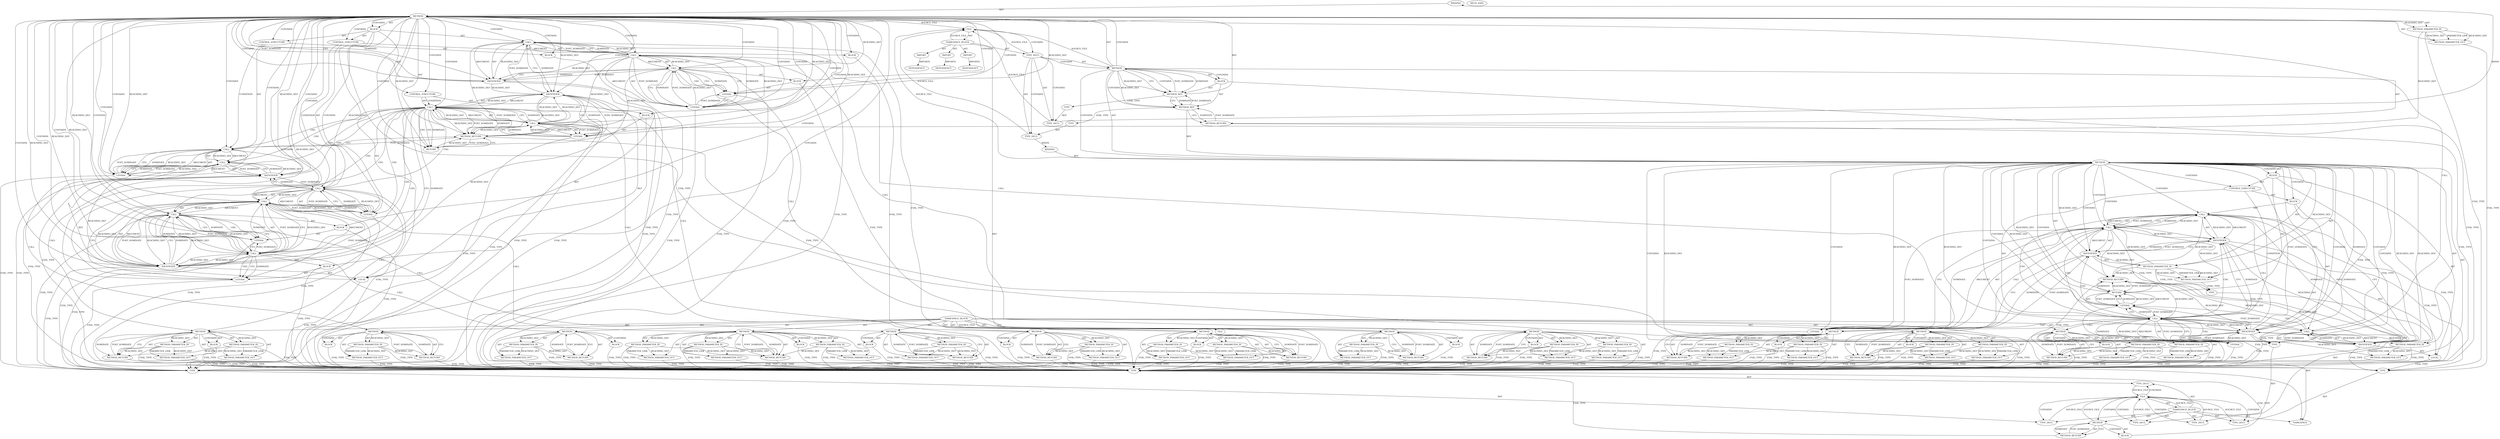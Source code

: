 digraph {
  "21474836480" [label="BINDING" METHOD_FULL_NAME="test" NAME="test" SIGNATURE="void(char*)"];
  "21474836481" [label="BINDING" METHOD_FULL_NAME="main" NAME="main" SIGNATURE="int(int,char**)"];
  "25769803776" [label="BLOCK" ARGUMENT_INDEX="-1" CODE="{
	int fd;

	fd = creat(MYFILE, 0644);
	if(fd == -1)
		return;
	if(fchown(fd, UID, GID) < 0)							/* FIX */
		;
	if(close(fd) < 0)
		;
}" COLUMN_NUMBER="1" LINE_NUMBER="18" ORDER="2" TYPE_FULL_NAME="void"];
  "25769803777" [label="BLOCK" ARGUMENT_INDEX="1" CODE="<empty>" COLUMN_NUMBER="13" LINE_NUMBER="21" ORDER="1" TYPE_FULL_NAME="ANY"];
  "25769803778" [label="BLOCK" ARGUMENT_INDEX="-1" CODE="<empty>" COLUMN_NUMBER="3" LINE_NUMBER="23" ORDER="2" TYPE_FULL_NAME="ANY"];
  "25769803779" [label="BLOCK" ARGUMENT_INDEX="1" CODE="<empty>" COLUMN_NUMBER="16" LINE_NUMBER="24" ORDER="1" TYPE_FULL_NAME="ANY"];
  "25769803780" [label="BLOCK" ARGUMENT_INDEX="1" CODE="<empty>" COLUMN_NUMBER="21" LINE_NUMBER="24" ORDER="1" TYPE_FULL_NAME="ANY"];
  "25769803781" [label="BLOCK" ARGUMENT_INDEX="-1" CODE="<empty>" COLUMN_NUMBER="3" LINE_NUMBER="25" ORDER="2" TYPE_FULL_NAME="ANY"];
  "25769803782" [label="BLOCK" ARGUMENT_INDEX="-1" CODE="<empty>" COLUMN_NUMBER="3" LINE_NUMBER="27" ORDER="2" TYPE_FULL_NAME="ANY"];
  "25769803783" [label="BLOCK" ARGUMENT_INDEX="-1" CODE="{
	char *userstr;

	if(argc > 1) {
		userstr = argv[1];
		test(userstr);
	}
	return 0;
}" COLUMN_NUMBER="1" LINE_NUMBER="32" ORDER="3" TYPE_FULL_NAME="void"];
  "25769803784" [label="BLOCK" ARGUMENT_INDEX="-1" CODE="{
		userstr = argv[1];
		test(userstr);
	}" COLUMN_NUMBER="15" LINE_NUMBER="35" ORDER="2" TYPE_FULL_NAME="void"];
  "25769803785" [label="BLOCK" ARGUMENT_INDEX="-1" CODE="<empty>" COLUMN_NUMBER="1" LINE_NUMBER="1" ORDER="1" TYPE_FULL_NAME="ANY"];
  "25769803786" [label="BLOCK" ARGUMENT_INDEX="-1" CODE="<empty>" ORDER="1" TYPE_FULL_NAME="ANY"];
  "25769803787" [label="BLOCK" ARGUMENT_INDEX="1" CODE="<empty>" ORDER="1" TYPE_FULL_NAME="ANY"];
  "25769803788" [label="BLOCK" ARGUMENT_INDEX="1" CODE="<empty>" ORDER="1" TYPE_FULL_NAME="ANY"];
  "25769803789" [label="BLOCK" ARGUMENT_INDEX="1" CODE="<empty>" ORDER="1" TYPE_FULL_NAME="ANY"];
  "25769803790" [label="BLOCK" ARGUMENT_INDEX="1" CODE="<empty>" ORDER="1" TYPE_FULL_NAME="ANY"];
  "25769803791" [label="BLOCK" ARGUMENT_INDEX="1" CODE="<empty>" ORDER="1" TYPE_FULL_NAME="ANY"];
  "25769803792" [label="BLOCK" ARGUMENT_INDEX="1" CODE="<empty>" ORDER="1" TYPE_FULL_NAME="ANY"];
  "25769803793" [label="BLOCK" ARGUMENT_INDEX="1" CODE="<empty>" ORDER="1" TYPE_FULL_NAME="ANY"];
  "25769803794" [label="BLOCK" ARGUMENT_INDEX="1" CODE="<empty>" ORDER="1" TYPE_FULL_NAME="ANY"];
  "25769803795" [label="BLOCK" ARGUMENT_INDEX="1" CODE="<empty>" ORDER="1" TYPE_FULL_NAME="ANY"];
  "25769803796" [label="BLOCK" ARGUMENT_INDEX="1" CODE="<empty>" ORDER="1" TYPE_FULL_NAME="ANY"];
  "25769803797" [label="BLOCK" ARGUMENT_INDEX="1" CODE="<empty>" ORDER="1" TYPE_FULL_NAME="ANY"];
  "25769803798" [label="BLOCK" ARGUMENT_INDEX="1" CODE="<empty>" ORDER="1" TYPE_FULL_NAME="ANY"];
  "30064771072" [label="CALL" ARGUMENT_INDEX="-1" CODE="fd = creat(MYFILE, 0644)" COLUMN_NUMBER="2" DISPATCH_TYPE="STATIC_DISPATCH" LINE_NUMBER="21" METHOD_FULL_NAME="<operator>.assignment" NAME="<operator>.assignment" ORDER="2" SIGNATURE="" TYPE_FULL_NAME="ANY"];
  "30064771073" [label="CALL" ARGUMENT_INDEX="2" CODE="creat(MYFILE, 0644)" COLUMN_NUMBER="7" DISPATCH_TYPE="STATIC_DISPATCH" LINE_NUMBER="21" METHOD_FULL_NAME="creat" NAME="creat" ORDER="2" SIGNATURE="" TYPE_FULL_NAME="ANY"];
  "30064771074" [label="CALL" ARGUMENT_INDEX="1" CODE="MYFILE" COLUMN_NUMBER="13" DISPATCH_TYPE="INLINED" LINE_NUMBER="21" METHOD_FULL_NAME="race-good.c:12:12:MYFILE:0" NAME="MYFILE" ORDER="1" SIGNATURE="" TYPE_FULL_NAME="char*"];
  "30064771075" [label="CALL" ARGUMENT_INDEX="-1" CODE="fd == -1" COLUMN_NUMBER="5" DISPATCH_TYPE="STATIC_DISPATCH" LINE_NUMBER="22" METHOD_FULL_NAME="<operator>.equals" NAME="<operator>.equals" ORDER="1" SIGNATURE="" TYPE_FULL_NAME="ANY"];
  "30064771076" [label="CALL" ARGUMENT_INDEX="2" CODE="-1" COLUMN_NUMBER="11" DISPATCH_TYPE="STATIC_DISPATCH" LINE_NUMBER="22" METHOD_FULL_NAME="<operator>.minus" NAME="<operator>.minus" ORDER="2" SIGNATURE="" TYPE_FULL_NAME="ANY"];
  "30064771077" [label="CALL" ARGUMENT_INDEX="-1" CODE="fchown(fd, UID, GID) < 0" COLUMN_NUMBER="5" DISPATCH_TYPE="STATIC_DISPATCH" LINE_NUMBER="24" METHOD_FULL_NAME="<operator>.lessThan" NAME="<operator>.lessThan" ORDER="1" SIGNATURE="" TYPE_FULL_NAME="ANY"];
  "30064771078" [label="CALL" ARGUMENT_INDEX="1" CODE="fchown(fd, UID, GID)" COLUMN_NUMBER="5" DISPATCH_TYPE="STATIC_DISPATCH" LINE_NUMBER="24" METHOD_FULL_NAME="fchown" NAME="fchown" ORDER="1" SIGNATURE="" TYPE_FULL_NAME="ANY"];
  "30064771079" [label="CALL" ARGUMENT_INDEX="2" CODE="UID" COLUMN_NUMBER="16" DISPATCH_TYPE="INLINED" LINE_NUMBER="24" METHOD_FULL_NAME="race-good.c:13:13:UID:0" NAME="UID" ORDER="2" SIGNATURE="" TYPE_FULL_NAME="int"];
  "30064771080" [label="CALL" ARGUMENT_INDEX="3" CODE="GID" COLUMN_NUMBER="21" DISPATCH_TYPE="INLINED" LINE_NUMBER="24" METHOD_FULL_NAME="race-good.c:14:14:GID:0" NAME="GID" ORDER="3" SIGNATURE="" TYPE_FULL_NAME="int"];
  "30064771081" [label="CALL" ARGUMENT_INDEX="-1" CODE="close(fd) < 0" COLUMN_NUMBER="5" DISPATCH_TYPE="STATIC_DISPATCH" LINE_NUMBER="26" METHOD_FULL_NAME="<operator>.lessThan" NAME="<operator>.lessThan" ORDER="1" SIGNATURE="" TYPE_FULL_NAME="ANY"];
  "30064771082" [label="CALL" ARGUMENT_INDEX="1" CODE="close(fd)" COLUMN_NUMBER="5" DISPATCH_TYPE="STATIC_DISPATCH" LINE_NUMBER="26" METHOD_FULL_NAME="close" NAME="close" ORDER="1" SIGNATURE="" TYPE_FULL_NAME="ANY"];
  "30064771083" [label="CALL" ARGUMENT_INDEX="-1" CODE="argc > 1" COLUMN_NUMBER="5" DISPATCH_TYPE="STATIC_DISPATCH" LINE_NUMBER="35" METHOD_FULL_NAME="<operator>.greaterThan" NAME="<operator>.greaterThan" ORDER="1" SIGNATURE="" TYPE_FULL_NAME="ANY"];
  "30064771084" [label="CALL" ARGUMENT_INDEX="-1" CODE="userstr = argv[1]" COLUMN_NUMBER="3" DISPATCH_TYPE="STATIC_DISPATCH" LINE_NUMBER="36" METHOD_FULL_NAME="<operator>.assignment" NAME="<operator>.assignment" ORDER="1" SIGNATURE="" TYPE_FULL_NAME="ANY"];
  "30064771085" [label="CALL" ARGUMENT_INDEX="2" CODE="argv[1]" COLUMN_NUMBER="13" DISPATCH_TYPE="STATIC_DISPATCH" LINE_NUMBER="36" METHOD_FULL_NAME="<operator>.indirectIndexAccess" NAME="<operator>.indirectIndexAccess" ORDER="2" SIGNATURE="" TYPE_FULL_NAME="ANY"];
  "30064771086" [label="CALL" ARGUMENT_INDEX="-1" CODE="test(userstr)" COLUMN_NUMBER="3" DISPATCH_TYPE="STATIC_DISPATCH" LINE_NUMBER="37" METHOD_FULL_NAME="test" NAME="test" ORDER="2" SIGNATURE="" TYPE_FULL_NAME="void"];
  "47244640256" [label="CONTROL_STRUCTURE" ARGUMENT_INDEX="1" CODE="if(fd == -1)
		return;" COLUMN_NUMBER="2" CONTROL_STRUCTURE_TYPE="IF" LINE_NUMBER="22" ORDER="3" PARSER_TYPE_NAME="CASTIfStatement"];
  "47244640257" [label="CONTROL_STRUCTURE" ARGUMENT_INDEX="1" CODE="if(fchown(fd, UID, GID) < 0)							/* FIX */
		;" COLUMN_NUMBER="2" CONTROL_STRUCTURE_TYPE="IF" LINE_NUMBER="24" ORDER="4" PARSER_TYPE_NAME="CASTIfStatement"];
  "47244640258" [label="CONTROL_STRUCTURE" ARGUMENT_INDEX="1" CODE="if(close(fd) < 0)
		;" COLUMN_NUMBER="2" CONTROL_STRUCTURE_TYPE="IF" LINE_NUMBER="26" ORDER="5" PARSER_TYPE_NAME="CASTIfStatement"];
  "47244640259" [label="CONTROL_STRUCTURE" ARGUMENT_INDEX="1" CODE="if(argc > 1) {
		userstr = argv[1];
		test(userstr);
	}" COLUMN_NUMBER="2" CONTROL_STRUCTURE_TYPE="IF" LINE_NUMBER="35" ORDER="2" PARSER_TYPE_NAME="CASTIfStatement"];
  "51539607552" [label="DEPENDENCY" DEPENDENCY_GROUP_ID="sys/types.h" NAME="sys/types.h" VERSION="include"];
  "51539607553" [label="DEPENDENCY" DEPENDENCY_GROUP_ID="fcntl.h" NAME="fcntl.h" VERSION="include"];
  "51539607554" [label="DEPENDENCY" DEPENDENCY_GROUP_ID="unistd.h" NAME="unistd.h" VERSION="include"];
  "60129542144" [label="FILE" CODE="<empty>" CONTENT="<empty>" NAME="race-good.c" ORDER="0"];
  "60129542145" [label="FILE" CODE="<empty>" CONTENT="<empty>" NAME="<includes>" ORDER="1"];
  "60129542146" [label="FILE" CODE="<empty>" CONTENT="<empty>" NAME="<unknown>" ORDER="0"];
  "68719476736" [label="IDENTIFIER" ARGUMENT_INDEX="1" CODE="fd" COLUMN_NUMBER="2" LINE_NUMBER="21" NAME="fd" ORDER="1" TYPE_FULL_NAME="int"];
  "68719476737" [label="IDENTIFIER" ARGUMENT_INDEX="1" CODE="fd" COLUMN_NUMBER="5" LINE_NUMBER="22" NAME="fd" ORDER="1" TYPE_FULL_NAME="int"];
  "68719476738" [label="IDENTIFIER" ARGUMENT_INDEX="1" CODE="fd" COLUMN_NUMBER="12" LINE_NUMBER="24" NAME="fd" ORDER="1" TYPE_FULL_NAME="int"];
  "68719476739" [label="IDENTIFIER" ARGUMENT_INDEX="1" CODE="fd" COLUMN_NUMBER="11" LINE_NUMBER="26" NAME="fd" ORDER="1" TYPE_FULL_NAME="int"];
  "68719476740" [label="IDENTIFIER" ARGUMENT_INDEX="1" CODE="argc" COLUMN_NUMBER="5" LINE_NUMBER="35" NAME="argc" ORDER="1" TYPE_FULL_NAME="int"];
  "68719476741" [label="IDENTIFIER" ARGUMENT_INDEX="1" CODE="userstr" COLUMN_NUMBER="3" LINE_NUMBER="36" NAME="userstr" ORDER="1" TYPE_FULL_NAME="char*"];
  "68719476742" [label="IDENTIFIER" ARGUMENT_INDEX="1" CODE="argv" COLUMN_NUMBER="13" LINE_NUMBER="36" NAME="argv" ORDER="1" TYPE_FULL_NAME="char**"];
  "68719476743" [label="IDENTIFIER" ARGUMENT_INDEX="1" CODE="userstr" COLUMN_NUMBER="8" LINE_NUMBER="37" NAME="userstr" ORDER="1" TYPE_FULL_NAME="char*"];
  "73014444032" [label="IMPORT" CODE="#include <sys/types.h>" COLUMN_NUMBER="1" IMPORTED_AS="sys/types.h" IMPORTED_ENTITY="sys/types.h" LINE_NUMBER="8" ORDER="1"];
  "73014444033" [label="IMPORT" CODE="#include <fcntl.h>" COLUMN_NUMBER="1" IMPORTED_AS="fcntl.h" IMPORTED_ENTITY="fcntl.h" LINE_NUMBER="9" ORDER="2"];
  "73014444034" [label="IMPORT" CODE="#include <unistd.h>" COLUMN_NUMBER="1" IMPORTED_AS="unistd.h" IMPORTED_ENTITY="unistd.h" LINE_NUMBER="10" ORDER="3"];
  "90194313216" [label="LITERAL" ARGUMENT_INDEX="1" CODE="\"/tmp/myfile\"" COLUMN_NUMBER="13" LINE_NUMBER="21" ORDER="1" TYPE_FULL_NAME="char*"];
  "90194313217" [label="LITERAL" ARGUMENT_INDEX="2" CODE="0644" COLUMN_NUMBER="21" LINE_NUMBER="21" ORDER="2" TYPE_FULL_NAME="int"];
  "90194313218" [label="LITERAL" ARGUMENT_INDEX="1" CODE="1" COLUMN_NUMBER="12" LINE_NUMBER="22" ORDER="1" TYPE_FULL_NAME="int"];
  "90194313219" [label="LITERAL" ARGUMENT_INDEX="1" CODE="100" COLUMN_NUMBER="16" LINE_NUMBER="24" ORDER="1" TYPE_FULL_NAME="int"];
  "90194313220" [label="LITERAL" ARGUMENT_INDEX="1" CODE="100" COLUMN_NUMBER="21" LINE_NUMBER="24" ORDER="1" TYPE_FULL_NAME="int"];
  "90194313221" [label="LITERAL" ARGUMENT_INDEX="2" CODE="0" COLUMN_NUMBER="28" LINE_NUMBER="24" ORDER="2" TYPE_FULL_NAME="int"];
  "90194313222" [label="LITERAL" ARGUMENT_INDEX="2" CODE="0" COLUMN_NUMBER="17" LINE_NUMBER="26" ORDER="2" TYPE_FULL_NAME="int"];
  "90194313223" [label="LITERAL" ARGUMENT_INDEX="2" CODE="1" COLUMN_NUMBER="12" LINE_NUMBER="35" ORDER="2" TYPE_FULL_NAME="int"];
  "90194313224" [label="LITERAL" ARGUMENT_INDEX="2" CODE="1" COLUMN_NUMBER="18" LINE_NUMBER="36" ORDER="2" TYPE_FULL_NAME="int"];
  "90194313225" [label="LITERAL" ARGUMENT_INDEX="-1" CODE="0" COLUMN_NUMBER="9" LINE_NUMBER="39" ORDER="1" TYPE_FULL_NAME="int"];
  "94489280512" [label="LOCAL" CODE="int fd" COLUMN_NUMBER="6" GENERIC_SIGNATURE="<empty>" LINE_NUMBER="19" NAME="fd" ORDER="1" TYPE_FULL_NAME="int"];
  "94489280513" [label="LOCAL" CODE="char *userstr" COLUMN_NUMBER="7" GENERIC_SIGNATURE="<empty>" LINE_NUMBER="33" NAME="userstr" ORDER="1" TYPE_FULL_NAME="char*"];
  "107374182400" [label="META_DATA" LANGUAGE="NEWC" OVERLAYS="base;controlflow;typerel;callgraph;dataflowOss" ROOT="/tmp/tmp.UFX8TfrysM" VERSION="0.1"];
  "111669149696" [label="METHOD" AST_PARENT_FULL_NAME="race-good.c:<global>" AST_PARENT_TYPE="TYPE_DECL" CODE="void
test(char *str)
{
	int fd;

	fd = creat(MYFILE, 0644);
	if(fd == -1)
		return;
	if(fchown(fd, UID, GID) < 0)							/* FIX */
		;
	if(close(fd) < 0)
		;
}" COLUMN_NUMBER="1" COLUMN_NUMBER_END="12" FILENAME="race-good.c" FULL_NAME="test" GENERIC_SIGNATURE="<empty>" IS_EXTERNAL="false" LINE_NUMBER="16" LINE_NUMBER_END="28" NAME="test" ORDER="1" SIGNATURE="void(char*)"];
  "111669149697" [label="METHOD" AST_PARENT_FULL_NAME="race-good.c:<global>" AST_PARENT_TYPE="TYPE_DECL" CODE="<global>" COLUMN_NUMBER="1" COLUMN_NUMBER_END="12" FILENAME="race-good.c" FULL_NAME="race-good.c:<global>" GENERIC_SIGNATURE="<empty>" IS_EXTERNAL="false" LINE_NUMBER="1" LINE_NUMBER_END="40" NAME="<global>" ORDER="1" SIGNATURE=""];
  "111669149698" [label="METHOD" AST_PARENT_FULL_NAME="race-good.c:<global>" AST_PARENT_TYPE="TYPE_DECL" CODE="int
main(int argc, char **argv)
{
	char *userstr;

	if(argc > 1) {
		userstr = argv[1];
		test(userstr);
	}
	return 0;
}" COLUMN_NUMBER="1" COLUMN_NUMBER_END="1" FILENAME="race-good.c" FULL_NAME="main" GENERIC_SIGNATURE="<empty>" IS_EXTERNAL="false" LINE_NUMBER="30" LINE_NUMBER_END="40" NAME="main" ORDER="1" SIGNATURE="int(int,char**)"];
  "111669149699" [label="METHOD" AST_PARENT_FULL_NAME="<includes>:<global>" AST_PARENT_TYPE="NAMESPACE_BLOCK" CODE="<global>" FILENAME="<includes>" FULL_NAME="<includes>:<global>" GENERIC_SIGNATURE="<empty>" IS_EXTERNAL="false" LINE_NUMBER="1" NAME="<global>" ORDER="1" SIGNATURE=""];
  "111669149700" [label="METHOD" AST_PARENT_FULL_NAME="<global>" AST_PARENT_TYPE="NAMESPACE_BLOCK" CODE="<empty>" FILENAME="<empty>" FULL_NAME="<operator>.assignment" GENERIC_SIGNATURE="<empty>" IS_EXTERNAL="true" NAME="<operator>.assignment" ORDER="0" SIGNATURE=""];
  "111669149701" [label="METHOD" AST_PARENT_FULL_NAME="<global>" AST_PARENT_TYPE="NAMESPACE_BLOCK" CODE="<empty>" FILENAME="<empty>" FULL_NAME="creat" GENERIC_SIGNATURE="<empty>" IS_EXTERNAL="true" NAME="creat" ORDER="0" SIGNATURE=""];
  "111669149702" [label="METHOD" AST_PARENT_FULL_NAME="<global>" AST_PARENT_TYPE="NAMESPACE_BLOCK" CODE="<empty>" FILENAME="race-good.c" FULL_NAME="race-good.c:12:12:MYFILE:0" GENERIC_SIGNATURE="<empty>" IS_EXTERNAL="true" LINE_NUMBER="12" LINE_NUMBER_END="12" NAME="MYFILE" ORDER="0" SIGNATURE=""];
  "111669149703" [label="METHOD" AST_PARENT_FULL_NAME="<global>" AST_PARENT_TYPE="NAMESPACE_BLOCK" CODE="<empty>" FILENAME="<empty>" FULL_NAME="<operator>.equals" GENERIC_SIGNATURE="<empty>" IS_EXTERNAL="true" NAME="<operator>.equals" ORDER="0" SIGNATURE=""];
  "111669149704" [label="METHOD" AST_PARENT_FULL_NAME="<global>" AST_PARENT_TYPE="NAMESPACE_BLOCK" CODE="<empty>" FILENAME="<empty>" FULL_NAME="<operator>.minus" GENERIC_SIGNATURE="<empty>" IS_EXTERNAL="true" NAME="<operator>.minus" ORDER="0" SIGNATURE=""];
  "111669149705" [label="METHOD" AST_PARENT_FULL_NAME="<global>" AST_PARENT_TYPE="NAMESPACE_BLOCK" CODE="<empty>" FILENAME="<empty>" FULL_NAME="<operator>.lessThan" GENERIC_SIGNATURE="<empty>" IS_EXTERNAL="true" NAME="<operator>.lessThan" ORDER="0" SIGNATURE=""];
  "111669149706" [label="METHOD" AST_PARENT_FULL_NAME="<global>" AST_PARENT_TYPE="NAMESPACE_BLOCK" CODE="<empty>" FILENAME="<empty>" FULL_NAME="fchown" GENERIC_SIGNATURE="<empty>" IS_EXTERNAL="true" NAME="fchown" ORDER="0" SIGNATURE=""];
  "111669149707" [label="METHOD" AST_PARENT_FULL_NAME="<global>" AST_PARENT_TYPE="NAMESPACE_BLOCK" CODE="<empty>" FILENAME="race-good.c" FULL_NAME="race-good.c:13:13:UID:0" GENERIC_SIGNATURE="<empty>" IS_EXTERNAL="true" LINE_NUMBER="13" LINE_NUMBER_END="13" NAME="UID" ORDER="0" SIGNATURE=""];
  "111669149708" [label="METHOD" AST_PARENT_FULL_NAME="<global>" AST_PARENT_TYPE="NAMESPACE_BLOCK" CODE="<empty>" FILENAME="race-good.c" FULL_NAME="race-good.c:14:14:GID:0" GENERIC_SIGNATURE="<empty>" IS_EXTERNAL="true" LINE_NUMBER="14" LINE_NUMBER_END="14" NAME="GID" ORDER="0" SIGNATURE=""];
  "111669149709" [label="METHOD" AST_PARENT_FULL_NAME="<global>" AST_PARENT_TYPE="NAMESPACE_BLOCK" CODE="<empty>" FILENAME="<empty>" FULL_NAME="close" GENERIC_SIGNATURE="<empty>" IS_EXTERNAL="true" NAME="close" ORDER="0" SIGNATURE=""];
  "111669149710" [label="METHOD" AST_PARENT_FULL_NAME="<global>" AST_PARENT_TYPE="NAMESPACE_BLOCK" CODE="<empty>" FILENAME="<empty>" FULL_NAME="<operator>.greaterThan" GENERIC_SIGNATURE="<empty>" IS_EXTERNAL="true" NAME="<operator>.greaterThan" ORDER="0" SIGNATURE=""];
  "111669149711" [label="METHOD" AST_PARENT_FULL_NAME="<global>" AST_PARENT_TYPE="NAMESPACE_BLOCK" CODE="<empty>" FILENAME="<empty>" FULL_NAME="<operator>.indirectIndexAccess" GENERIC_SIGNATURE="<empty>" IS_EXTERNAL="true" NAME="<operator>.indirectIndexAccess" ORDER="0" SIGNATURE=""];
  "115964116992" [label="METHOD_PARAMETER_IN" CODE="char *str" COLUMN_NUMBER="6" EVALUATION_STRATEGY="BY_VALUE" INDEX="1" IS_VARIADIC="false" LINE_NUMBER="17" NAME="str" ORDER="1" TYPE_FULL_NAME="char*"];
  "115964116993" [label="METHOD_PARAMETER_IN" CODE="int argc" COLUMN_NUMBER="6" EVALUATION_STRATEGY="BY_VALUE" INDEX="1" IS_VARIADIC="false" LINE_NUMBER="31" NAME="argc" ORDER="1" TYPE_FULL_NAME="int"];
  "115964116994" [label="METHOD_PARAMETER_IN" CODE="char **argv" COLUMN_NUMBER="16" EVALUATION_STRATEGY="BY_VALUE" INDEX="2" IS_VARIADIC="false" LINE_NUMBER="31" NAME="argv" ORDER="2" TYPE_FULL_NAME="char**"];
  "115964116995" [label="METHOD_PARAMETER_IN" CODE="p1" EVALUATION_STRATEGY="BY_VALUE" INDEX="1" IS_VARIADIC="false" NAME="p1" ORDER="1" TYPE_FULL_NAME="ANY"];
  "115964116996" [label="METHOD_PARAMETER_IN" CODE="p2" EVALUATION_STRATEGY="BY_VALUE" INDEX="2" IS_VARIADIC="false" NAME="p2" ORDER="2" TYPE_FULL_NAME="ANY"];
  "115964116997" [label="METHOD_PARAMETER_IN" CODE="p1" EVALUATION_STRATEGY="BY_VALUE" INDEX="1" IS_VARIADIC="false" NAME="p1" ORDER="1" TYPE_FULL_NAME="ANY"];
  "115964116998" [label="METHOD_PARAMETER_IN" CODE="p2" EVALUATION_STRATEGY="BY_VALUE" INDEX="2" IS_VARIADIC="false" NAME="p2" ORDER="2" TYPE_FULL_NAME="ANY"];
  "115964116999" [label="METHOD_PARAMETER_IN" CODE="p0" EVALUATION_STRATEGY="BY_VALUE" INDEX="0" IS_VARIADIC="false" NAME="p0" ORDER="0" TYPE_FULL_NAME="ANY"];
  "115964117000" [label="METHOD_PARAMETER_IN" CODE="p1" EVALUATION_STRATEGY="BY_VALUE" INDEX="1" IS_VARIADIC="false" NAME="p1" ORDER="1" TYPE_FULL_NAME="ANY"];
  "115964117001" [label="METHOD_PARAMETER_IN" CODE="p2" EVALUATION_STRATEGY="BY_VALUE" INDEX="2" IS_VARIADIC="false" NAME="p2" ORDER="2" TYPE_FULL_NAME="ANY"];
  "115964117002" [label="METHOD_PARAMETER_IN" CODE="p1" EVALUATION_STRATEGY="BY_VALUE" INDEX="1" IS_VARIADIC="false" NAME="p1" ORDER="1" TYPE_FULL_NAME="ANY"];
  "115964117003" [label="METHOD_PARAMETER_IN" CODE="p1" EVALUATION_STRATEGY="BY_VALUE" INDEX="1" IS_VARIADIC="false" NAME="p1" ORDER="1" TYPE_FULL_NAME="ANY"];
  "115964117004" [label="METHOD_PARAMETER_IN" CODE="p2" EVALUATION_STRATEGY="BY_VALUE" INDEX="2" IS_VARIADIC="false" NAME="p2" ORDER="2" TYPE_FULL_NAME="ANY"];
  "115964117005" [label="METHOD_PARAMETER_IN" CODE="p1" EVALUATION_STRATEGY="BY_VALUE" INDEX="1" IS_VARIADIC="false" NAME="p1" ORDER="1" TYPE_FULL_NAME="ANY"];
  "115964117006" [label="METHOD_PARAMETER_IN" CODE="p2" EVALUATION_STRATEGY="BY_VALUE" INDEX="2" IS_VARIADIC="false" NAME="p2" ORDER="2" TYPE_FULL_NAME="ANY"];
  "115964117007" [label="METHOD_PARAMETER_IN" CODE="p3" EVALUATION_STRATEGY="BY_VALUE" INDEX="3" IS_VARIADIC="false" NAME="p3" ORDER="3" TYPE_FULL_NAME="ANY"];
  "115964117008" [label="METHOD_PARAMETER_IN" CODE="p0" EVALUATION_STRATEGY="BY_VALUE" INDEX="0" IS_VARIADIC="false" NAME="p0" ORDER="0" TYPE_FULL_NAME="ANY"];
  "115964117009" [label="METHOD_PARAMETER_IN" CODE="p0" EVALUATION_STRATEGY="BY_VALUE" INDEX="0" IS_VARIADIC="false" NAME="p0" ORDER="0" TYPE_FULL_NAME="ANY"];
  "115964117010" [label="METHOD_PARAMETER_IN" CODE="p1" EVALUATION_STRATEGY="BY_VALUE" INDEX="1" IS_VARIADIC="false" NAME="p1" ORDER="1" TYPE_FULL_NAME="ANY"];
  "115964117011" [label="METHOD_PARAMETER_IN" CODE="p1" EVALUATION_STRATEGY="BY_VALUE" INDEX="1" IS_VARIADIC="false" NAME="p1" ORDER="1" TYPE_FULL_NAME="ANY"];
  "115964117012" [label="METHOD_PARAMETER_IN" CODE="p2" EVALUATION_STRATEGY="BY_VALUE" INDEX="2" IS_VARIADIC="false" NAME="p2" ORDER="2" TYPE_FULL_NAME="ANY"];
  "115964117013" [label="METHOD_PARAMETER_IN" CODE="p1" EVALUATION_STRATEGY="BY_VALUE" INDEX="1" IS_VARIADIC="false" NAME="p1" ORDER="1" TYPE_FULL_NAME="ANY"];
  "115964117014" [label="METHOD_PARAMETER_IN" CODE="p2" EVALUATION_STRATEGY="BY_VALUE" INDEX="2" IS_VARIADIC="false" NAME="p2" ORDER="2" TYPE_FULL_NAME="ANY"];
  "120259084288" [label="METHOD_PARAMETER_OUT" CODE="char *str" COLUMN_NUMBER="6" EVALUATION_STRATEGY="BY_VALUE" INDEX="1" IS_VARIADIC="false" LINE_NUMBER="17" NAME="str" ORDER="1" TYPE_FULL_NAME="char*"];
  "120259084289" [label="METHOD_PARAMETER_OUT" CODE="int argc" COLUMN_NUMBER="6" EVALUATION_STRATEGY="BY_VALUE" INDEX="1" IS_VARIADIC="false" LINE_NUMBER="31" NAME="argc" ORDER="1" TYPE_FULL_NAME="int"];
  "120259084290" [label="METHOD_PARAMETER_OUT" CODE="char **argv" COLUMN_NUMBER="16" EVALUATION_STRATEGY="BY_VALUE" INDEX="2" IS_VARIADIC="false" LINE_NUMBER="31" NAME="argv" ORDER="2" TYPE_FULL_NAME="char**"];
  "120259084291" [label="METHOD_PARAMETER_OUT" CODE="p1" EVALUATION_STRATEGY="BY_VALUE" INDEX="1" IS_VARIADIC="false" NAME="p1" ORDER="1" TYPE_FULL_NAME="ANY"];
  "120259084292" [label="METHOD_PARAMETER_OUT" CODE="p2" EVALUATION_STRATEGY="BY_VALUE" INDEX="2" IS_VARIADIC="false" NAME="p2" ORDER="2" TYPE_FULL_NAME="ANY"];
  "120259084293" [label="METHOD_PARAMETER_OUT" CODE="p1" EVALUATION_STRATEGY="BY_VALUE" INDEX="1" IS_VARIADIC="false" NAME="p1" ORDER="1" TYPE_FULL_NAME="ANY"];
  "120259084294" [label="METHOD_PARAMETER_OUT" CODE="p2" EVALUATION_STRATEGY="BY_VALUE" INDEX="2" IS_VARIADIC="false" NAME="p2" ORDER="2" TYPE_FULL_NAME="ANY"];
  "120259084295" [label="METHOD_PARAMETER_OUT" CODE="p0" EVALUATION_STRATEGY="BY_VALUE" INDEX="0" IS_VARIADIC="false" NAME="p0" ORDER="0" TYPE_FULL_NAME="ANY"];
  "120259084296" [label="METHOD_PARAMETER_OUT" CODE="p1" EVALUATION_STRATEGY="BY_VALUE" INDEX="1" IS_VARIADIC="false" NAME="p1" ORDER="1" TYPE_FULL_NAME="ANY"];
  "120259084297" [label="METHOD_PARAMETER_OUT" CODE="p2" EVALUATION_STRATEGY="BY_VALUE" INDEX="2" IS_VARIADIC="false" NAME="p2" ORDER="2" TYPE_FULL_NAME="ANY"];
  "120259084298" [label="METHOD_PARAMETER_OUT" CODE="p1" EVALUATION_STRATEGY="BY_VALUE" INDEX="1" IS_VARIADIC="false" NAME="p1" ORDER="1" TYPE_FULL_NAME="ANY"];
  "120259084299" [label="METHOD_PARAMETER_OUT" CODE="p1" EVALUATION_STRATEGY="BY_VALUE" INDEX="1" IS_VARIADIC="false" NAME="p1" ORDER="1" TYPE_FULL_NAME="ANY"];
  "120259084300" [label="METHOD_PARAMETER_OUT" CODE="p2" EVALUATION_STRATEGY="BY_VALUE" INDEX="2" IS_VARIADIC="false" NAME="p2" ORDER="2" TYPE_FULL_NAME="ANY"];
  "120259084301" [label="METHOD_PARAMETER_OUT" CODE="p1" EVALUATION_STRATEGY="BY_VALUE" INDEX="1" IS_VARIADIC="false" NAME="p1" ORDER="1" TYPE_FULL_NAME="ANY"];
  "120259084302" [label="METHOD_PARAMETER_OUT" CODE="p2" EVALUATION_STRATEGY="BY_VALUE" INDEX="2" IS_VARIADIC="false" NAME="p2" ORDER="2" TYPE_FULL_NAME="ANY"];
  "120259084303" [label="METHOD_PARAMETER_OUT" CODE="p3" EVALUATION_STRATEGY="BY_VALUE" INDEX="3" IS_VARIADIC="false" NAME="p3" ORDER="3" TYPE_FULL_NAME="ANY"];
  "120259084304" [label="METHOD_PARAMETER_OUT" CODE="p0" EVALUATION_STRATEGY="BY_VALUE" INDEX="0" IS_VARIADIC="false" NAME="p0" ORDER="0" TYPE_FULL_NAME="ANY"];
  "120259084305" [label="METHOD_PARAMETER_OUT" CODE="p0" EVALUATION_STRATEGY="BY_VALUE" INDEX="0" IS_VARIADIC="false" NAME="p0" ORDER="0" TYPE_FULL_NAME="ANY"];
  "120259084306" [label="METHOD_PARAMETER_OUT" CODE="p1" EVALUATION_STRATEGY="BY_VALUE" INDEX="1" IS_VARIADIC="false" NAME="p1" ORDER="1" TYPE_FULL_NAME="ANY"];
  "120259084307" [label="METHOD_PARAMETER_OUT" CODE="p1" EVALUATION_STRATEGY="BY_VALUE" INDEX="1" IS_VARIADIC="false" NAME="p1" ORDER="1" TYPE_FULL_NAME="ANY"];
  "120259084308" [label="METHOD_PARAMETER_OUT" CODE="p2" EVALUATION_STRATEGY="BY_VALUE" INDEX="2" IS_VARIADIC="false" NAME="p2" ORDER="2" TYPE_FULL_NAME="ANY"];
  "120259084309" [label="METHOD_PARAMETER_OUT" CODE="p1" EVALUATION_STRATEGY="BY_VALUE" INDEX="1" IS_VARIADIC="false" NAME="p1" ORDER="1" TYPE_FULL_NAME="ANY"];
  "120259084310" [label="METHOD_PARAMETER_OUT" CODE="p2" EVALUATION_STRATEGY="BY_VALUE" INDEX="2" IS_VARIADIC="false" NAME="p2" ORDER="2" TYPE_FULL_NAME="ANY"];
  "124554051584" [label="METHOD_REF" ARGUMENT_INDEX="1" CODE="test" COLUMN_NUMBER="1" LINE_NUMBER="16" METHOD_FULL_NAME="test" ORDER="1" TYPE_FULL_NAME="test"];
  "124554051585" [label="METHOD_REF" ARGUMENT_INDEX="2" CODE="main" COLUMN_NUMBER="1" LINE_NUMBER="30" METHOD_FULL_NAME="main" ORDER="2" TYPE_FULL_NAME="main"];
  "128849018880" [label="METHOD_RETURN" CODE="RET" COLUMN_NUMBER="1" EVALUATION_STRATEGY="BY_VALUE" LINE_NUMBER="16" ORDER="3" TYPE_FULL_NAME="void"];
  "128849018881" [label="METHOD_RETURN" CODE="RET" COLUMN_NUMBER="1" EVALUATION_STRATEGY="BY_VALUE" LINE_NUMBER="30" ORDER="4" TYPE_FULL_NAME="int"];
  "128849018882" [label="METHOD_RETURN" CODE="RET" COLUMN_NUMBER="1" EVALUATION_STRATEGY="BY_VALUE" LINE_NUMBER="1" ORDER="2" TYPE_FULL_NAME="ANY"];
  "128849018883" [label="METHOD_RETURN" CODE="RET" EVALUATION_STRATEGY="BY_VALUE" LINE_NUMBER="1" ORDER="2" TYPE_FULL_NAME="ANY"];
  "128849018884" [label="METHOD_RETURN" CODE="RET" EVALUATION_STRATEGY="BY_VALUE" ORDER="2" TYPE_FULL_NAME="ANY"];
  "128849018885" [label="METHOD_RETURN" CODE="RET" EVALUATION_STRATEGY="BY_VALUE" ORDER="2" TYPE_FULL_NAME="ANY"];
  "128849018886" [label="METHOD_RETURN" CODE="RET" EVALUATION_STRATEGY="BY_VALUE" ORDER="2" TYPE_FULL_NAME="ANY"];
  "128849018887" [label="METHOD_RETURN" CODE="RET" EVALUATION_STRATEGY="BY_VALUE" ORDER="2" TYPE_FULL_NAME="ANY"];
  "128849018888" [label="METHOD_RETURN" CODE="RET" EVALUATION_STRATEGY="BY_VALUE" ORDER="2" TYPE_FULL_NAME="ANY"];
  "128849018889" [label="METHOD_RETURN" CODE="RET" EVALUATION_STRATEGY="BY_VALUE" ORDER="2" TYPE_FULL_NAME="ANY"];
  "128849018890" [label="METHOD_RETURN" CODE="RET" EVALUATION_STRATEGY="BY_VALUE" ORDER="2" TYPE_FULL_NAME="ANY"];
  "128849018891" [label="METHOD_RETURN" CODE="RET" EVALUATION_STRATEGY="BY_VALUE" ORDER="2" TYPE_FULL_NAME="ANY"];
  "128849018892" [label="METHOD_RETURN" CODE="RET" EVALUATION_STRATEGY="BY_VALUE" ORDER="2" TYPE_FULL_NAME="ANY"];
  "128849018893" [label="METHOD_RETURN" CODE="RET" EVALUATION_STRATEGY="BY_VALUE" ORDER="2" TYPE_FULL_NAME="ANY"];
  "128849018894" [label="METHOD_RETURN" CODE="RET" EVALUATION_STRATEGY="BY_VALUE" ORDER="2" TYPE_FULL_NAME="ANY"];
  "128849018895" [label="METHOD_RETURN" CODE="RET" EVALUATION_STRATEGY="BY_VALUE" ORDER="2" TYPE_FULL_NAME="ANY"];
  "137438953472" [label="NAMESPACE" CODE="<empty>" NAME="<global>" ORDER="-1"];
  "141733920768" [label="NAMESPACE_BLOCK" CODE="<empty>" FILENAME="<unknown>" FULL_NAME="<global>" NAME="<global>" ORDER="1"];
  "141733920769" [label="NAMESPACE_BLOCK" CODE="<empty>" FILENAME="race-good.c" FULL_NAME="race-good.c:<global>" NAME="<global>" ORDER="1"];
  "141733920770" [label="NAMESPACE_BLOCK" CODE="<empty>" FILENAME="<includes>" FULL_NAME="<includes>:<global>" NAME="<global>" ORDER="1"];
  "146028888064" [label="RETURN" ARGUMENT_INDEX="1" CODE="return;" COLUMN_NUMBER="3" LINE_NUMBER="23" ORDER="1"];
  "146028888065" [label="RETURN" ARGUMENT_INDEX="-1" CODE="return 0;" COLUMN_NUMBER="2" LINE_NUMBER="39" ORDER="3"];
  "163208757248" [label="TYPE" FULL_NAME="ANY" NAME="ANY" TYPE_DECL_FULL_NAME="ANY"];
  "163208757249" [label="TYPE" FULL_NAME="char*" NAME="char*" TYPE_DECL_FULL_NAME="char*"];
  "163208757250" [label="TYPE" FULL_NAME="char**" NAME="char**" TYPE_DECL_FULL_NAME="char**"];
  "163208757251" [label="TYPE" FULL_NAME="int" NAME="int" TYPE_DECL_FULL_NAME="int"];
  "163208757252" [label="TYPE" FULL_NAME="main" NAME="main" TYPE_DECL_FULL_NAME="main"];
  "163208757253" [label="TYPE" FULL_NAME="test" NAME="test" TYPE_DECL_FULL_NAME="test"];
  "163208757254" [label="TYPE" FULL_NAME="void" NAME="void" TYPE_DECL_FULL_NAME="void"];
  "171798691840" [label="TYPE_DECL" AST_PARENT_FULL_NAME="race-good.c:<global>" AST_PARENT_TYPE="TYPE_DECL" CODE="test" COLUMN_NUMBER="1" FILENAME="race-good.c" FULL_NAME="test" GENERIC_SIGNATURE="<empty>" IS_EXTERNAL="false" LINE_NUMBER="16" NAME="test" ORDER="1"];
  "171798691841" [label="TYPE_DECL" AST_PARENT_FULL_NAME="race-good.c:<global>" AST_PARENT_TYPE="TYPE_DECL" CODE="main" COLUMN_NUMBER="1" FILENAME="race-good.c" FULL_NAME="main" GENERIC_SIGNATURE="<empty>" IS_EXTERNAL="false" LINE_NUMBER="30" NAME="main" ORDER="1"];
  "171798691842" [label="TYPE_DECL" AST_PARENT_FULL_NAME="race-good.c:<global>" AST_PARENT_TYPE="NAMESPACE_BLOCK" CODE="<global>" COLUMN_NUMBER="1" FILENAME="race-good.c" FULL_NAME="race-good.c:<global>" GENERIC_SIGNATURE="<empty>" IS_EXTERNAL="false" LINE_NUMBER="1" NAME="<global>" ORDER="4"];
  "171798691843" [label="TYPE_DECL" AST_PARENT_FULL_NAME="<includes>:<global>" AST_PARENT_TYPE="NAMESPACE_BLOCK" CODE="ANY" FILENAME="<includes>" FULL_NAME="ANY" GENERIC_SIGNATURE="<empty>" IS_EXTERNAL="true" NAME="ANY" ORDER="-1"];
  "171798691844" [label="TYPE_DECL" AST_PARENT_FULL_NAME="<includes>:<global>" AST_PARENT_TYPE="NAMESPACE_BLOCK" CODE="char*" FILENAME="<includes>" FULL_NAME="char*" GENERIC_SIGNATURE="<empty>" IS_EXTERNAL="true" NAME="char*" ORDER="-1"];
  "171798691845" [label="TYPE_DECL" AST_PARENT_FULL_NAME="<includes>:<global>" AST_PARENT_TYPE="NAMESPACE_BLOCK" CODE="char**" FILENAME="<includes>" FULL_NAME="char**" GENERIC_SIGNATURE="<empty>" IS_EXTERNAL="true" NAME="char**" ORDER="-1"];
  "171798691846" [label="TYPE_DECL" AST_PARENT_FULL_NAME="<includes>:<global>" AST_PARENT_TYPE="NAMESPACE_BLOCK" CODE="int" FILENAME="<includes>" FULL_NAME="int" GENERIC_SIGNATURE="<empty>" IS_EXTERNAL="true" NAME="int" ORDER="-1"];
  "171798691847" [label="TYPE_DECL" AST_PARENT_FULL_NAME="<includes>:<global>" AST_PARENT_TYPE="NAMESPACE_BLOCK" CODE="void" FILENAME="<includes>" FULL_NAME="void" GENERIC_SIGNATURE="<empty>" IS_EXTERNAL="true" NAME="void" ORDER="-1"];
  "21474836480" -> "111669149696" [label="REF" ];
  "21474836481" -> "111669149698" [label="REF" ];
  "25769803776" -> "94489280512" [label="AST" ];
  "25769803776" -> "30064771072" [label="AST" ];
  "25769803776" -> "47244640256" [label="AST" ];
  "25769803776" -> "47244640257" [label="AST" ];
  "25769803776" -> "47244640258" [label="AST" ];
  "25769803776" -> "163208757254" [label="EVAL_TYPE" ];
  "25769803777" -> "90194313216" [label="AST" ];
  "25769803777" -> "163208757248" [label="EVAL_TYPE" ];
  "25769803778" -> "146028888064" [label="AST" ];
  "25769803778" -> "163208757248" [label="EVAL_TYPE" ];
  "25769803779" -> "90194313219" [label="AST" ];
  "25769803779" -> "163208757248" [label="EVAL_TYPE" ];
  "25769803780" -> "90194313220" [label="AST" ];
  "25769803780" -> "163208757248" [label="EVAL_TYPE" ];
  "25769803781" -> "163208757248" [label="EVAL_TYPE" ];
  "25769803782" -> "163208757248" [label="EVAL_TYPE" ];
  "25769803783" -> "94489280513" [label="AST" ];
  "25769803783" -> "47244640259" [label="AST" ];
  "25769803783" -> "146028888065" [label="AST" ];
  "25769803783" -> "163208757254" [label="EVAL_TYPE" ];
  "25769803784" -> "30064771084" [label="AST" ];
  "25769803784" -> "30064771086" [label="AST" ];
  "25769803784" -> "163208757254" [label="EVAL_TYPE" ];
  "25769803785" -> "124554051584" [label="AST" ];
  "25769803785" -> "124554051585" [label="AST" ];
  "25769803785" -> "163208757248" [label="EVAL_TYPE" ];
  "25769803786" -> "163208757248" [label="EVAL_TYPE" ];
  "25769803787" -> "163208757248" [label="EVAL_TYPE" ];
  "25769803788" -> "163208757248" [label="EVAL_TYPE" ];
  "25769803789" -> "163208757248" [label="EVAL_TYPE" ];
  "25769803790" -> "163208757248" [label="EVAL_TYPE" ];
  "25769803791" -> "163208757248" [label="EVAL_TYPE" ];
  "25769803792" -> "163208757248" [label="EVAL_TYPE" ];
  "25769803793" -> "163208757248" [label="EVAL_TYPE" ];
  "25769803794" -> "163208757248" [label="EVAL_TYPE" ];
  "25769803795" -> "163208757248" [label="EVAL_TYPE" ];
  "25769803796" -> "163208757248" [label="EVAL_TYPE" ];
  "25769803797" -> "163208757248" [label="EVAL_TYPE" ];
  "25769803798" -> "163208757248" [label="EVAL_TYPE" ];
  "30064771072" -> "68719476736" [label="ARGUMENT" ];
  "30064771072" -> "30064771073" [label="ARGUMENT" ];
  "30064771072" -> "68719476736" [label="AST" ];
  "30064771072" -> "30064771073" [label="AST" ];
  "30064771072" -> "111669149700" [label="CALL" ];
  "30064771072" -> "68719476737" [label="CFG" ];
  "30064771072" -> "68719476737" [label="DOMINATE" ];
  "30064771072" -> "163208757248" [label="EVAL_TYPE" ];
  "30064771072" -> "30064771073" [label="POST_DOMINATE" ];
  "30064771072" -> "128849018880" [label="REACHING_DEF" property="fd = creat(MYFILE, 0644)"];
  "30064771073" -> "30064771074" [label="ARGUMENT" ];
  "30064771073" -> "90194313217" [label="ARGUMENT" ];
  "30064771073" -> "30064771074" [label="AST" ];
  "30064771073" -> "90194313217" [label="AST" ];
  "30064771073" -> "111669149701" [label="CALL" ];
  "30064771073" -> "30064771072" [label="CFG" ];
  "30064771073" -> "30064771072" [label="DOMINATE" ];
  "30064771073" -> "163208757248" [label="EVAL_TYPE" ];
  "30064771073" -> "90194313217" [label="POST_DOMINATE" ];
  "30064771073" -> "68719476736" [label="REACHING_DEF" property="creat(MYFILE, 0644)"];
  "30064771073" -> "30064771072" [label="REACHING_DEF" property="creat(MYFILE, 0644)"];
  "30064771073" -> "128849018880" [label="REACHING_DEF" property="creat(MYFILE, 0644)"];
  "30064771074" -> "25769803777" [label="AST" ];
  "30064771074" -> "111669149702" [label="CALL" ];
  "30064771074" -> "90194313216" [label="CDG" ];
  "30064771074" -> "90194313216" [label="CFG" ];
  "30064771074" -> "90194313217" [label="CFG" ];
  "30064771074" -> "90194313217" [label="DOMINATE" ];
  "30064771074" -> "90194313216" [label="DOMINATE" ];
  "30064771074" -> "163208757249" [label="EVAL_TYPE" ];
  "30064771074" -> "68719476736" [label="POST_DOMINATE" ];
  "30064771074" -> "30064771073" [label="REACHING_DEF" property="MYFILE"];
  "30064771074" -> "128849018880" [label="REACHING_DEF" property="MYFILE"];
  "30064771075" -> "68719476737" [label="ARGUMENT" ];
  "30064771075" -> "30064771076" [label="ARGUMENT" ];
  "30064771075" -> "68719476737" [label="AST" ];
  "30064771075" -> "30064771076" [label="AST" ];
  "30064771075" -> "111669149703" [label="CALL" ];
  "30064771075" -> "30064771082" [label="CDG" ];
  "30064771075" -> "30064771081" [label="CDG" ];
  "30064771075" -> "30064771080" [label="CDG" ];
  "30064771075" -> "30064771079" [label="CDG" ];
  "30064771075" -> "30064771078" [label="CDG" ];
  "30064771075" -> "30064771077" [label="CDG" ];
  "30064771075" -> "146028888064" [label="CDG" ];
  "30064771075" -> "68719476739" [label="CDG" ];
  "30064771075" -> "68719476738" [label="CDG" ];
  "30064771075" -> "90194313222" [label="CDG" ];
  "30064771075" -> "90194313221" [label="CDG" ];
  "30064771075" -> "146028888064" [label="CFG" ];
  "30064771075" -> "68719476738" [label="CFG" ];
  "30064771075" -> "128849018880" [label="DOMINATE" ];
  "30064771075" -> "146028888064" [label="DOMINATE" ];
  "30064771075" -> "68719476738" [label="DOMINATE" ];
  "30064771075" -> "163208757248" [label="EVAL_TYPE" ];
  "30064771075" -> "30064771076" [label="POST_DOMINATE" ];
  "30064771075" -> "128849018880" [label="REACHING_DEF" property="fd == -1"];
  "30064771076" -> "90194313218" [label="ARGUMENT" ];
  "30064771076" -> "90194313218" [label="AST" ];
  "30064771076" -> "111669149704" [label="CALL" ];
  "30064771076" -> "30064771075" [label="CFG" ];
  "30064771076" -> "30064771075" [label="DOMINATE" ];
  "30064771076" -> "163208757248" [label="EVAL_TYPE" ];
  "30064771076" -> "90194313218" [label="POST_DOMINATE" ];
  "30064771076" -> "68719476737" [label="REACHING_DEF" property="-1"];
  "30064771076" -> "30064771075" [label="REACHING_DEF" property="-1"];
  "30064771076" -> "128849018880" [label="REACHING_DEF" property="-1"];
  "30064771077" -> "30064771078" [label="ARGUMENT" ];
  "30064771077" -> "90194313221" [label="ARGUMENT" ];
  "30064771077" -> "30064771078" [label="AST" ];
  "30064771077" -> "90194313221" [label="AST" ];
  "30064771077" -> "111669149705" [label="CALL" ];
  "30064771077" -> "68719476739" [label="CFG" ];
  "30064771077" -> "68719476739" [label="DOMINATE" ];
  "30064771077" -> "163208757248" [label="EVAL_TYPE" ];
  "30064771077" -> "90194313221" [label="POST_DOMINATE" ];
  "30064771078" -> "68719476738" [label="ARGUMENT" ];
  "30064771078" -> "30064771079" [label="ARGUMENT" ];
  "30064771078" -> "30064771080" [label="ARGUMENT" ];
  "30064771078" -> "68719476738" [label="AST" ];
  "30064771078" -> "30064771079" [label="AST" ];
  "30064771078" -> "30064771080" [label="AST" ];
  "30064771078" -> "111669149706" [label="CALL" ];
  "30064771078" -> "90194313221" [label="CFG" ];
  "30064771078" -> "90194313221" [label="DOMINATE" ];
  "30064771078" -> "163208757248" [label="EVAL_TYPE" ];
  "30064771078" -> "30064771080" [label="POST_DOMINATE" ];
  "30064771078" -> "90194313220" [label="POST_DOMINATE" ];
  "30064771078" -> "30064771077" [label="REACHING_DEF" property="fchown(fd, UID, GID)"];
  "30064771079" -> "25769803779" [label="AST" ];
  "30064771079" -> "111669149707" [label="CALL" ];
  "30064771079" -> "90194313219" [label="CDG" ];
  "30064771079" -> "90194313219" [label="CFG" ];
  "30064771079" -> "30064771080" [label="CFG" ];
  "30064771079" -> "30064771080" [label="DOMINATE" ];
  "30064771079" -> "90194313219" [label="DOMINATE" ];
  "30064771079" -> "163208757251" [label="EVAL_TYPE" ];
  "30064771079" -> "68719476738" [label="POST_DOMINATE" ];
  "30064771079" -> "68719476738" [label="REACHING_DEF" property="UID"];
  "30064771079" -> "30064771080" [label="REACHING_DEF" property="UID"];
  "30064771079" -> "30064771078" [label="REACHING_DEF" property="UID"];
  "30064771080" -> "25769803780" [label="AST" ];
  "30064771080" -> "111669149708" [label="CALL" ];
  "30064771080" -> "90194313220" [label="CDG" ];
  "30064771080" -> "90194313220" [label="CFG" ];
  "30064771080" -> "30064771078" [label="CFG" ];
  "30064771080" -> "30064771078" [label="DOMINATE" ];
  "30064771080" -> "90194313220" [label="DOMINATE" ];
  "30064771080" -> "163208757251" [label="EVAL_TYPE" ];
  "30064771080" -> "30064771079" [label="POST_DOMINATE" ];
  "30064771080" -> "90194313219" [label="POST_DOMINATE" ];
  "30064771080" -> "68719476738" [label="REACHING_DEF" property="GID"];
  "30064771080" -> "30064771079" [label="REACHING_DEF" property="GID"];
  "30064771080" -> "30064771078" [label="REACHING_DEF" property="GID"];
  "30064771081" -> "30064771082" [label="ARGUMENT" ];
  "30064771081" -> "90194313222" [label="ARGUMENT" ];
  "30064771081" -> "30064771082" [label="AST" ];
  "30064771081" -> "90194313222" [label="AST" ];
  "30064771081" -> "111669149705" [label="CALL" ];
  "30064771081" -> "128849018880" [label="CFG" ];
  "30064771081" -> "163208757248" [label="EVAL_TYPE" ];
  "30064771081" -> "90194313222" [label="POST_DOMINATE" ];
  "30064771082" -> "68719476739" [label="ARGUMENT" ];
  "30064771082" -> "68719476739" [label="AST" ];
  "30064771082" -> "111669149709" [label="CALL" ];
  "30064771082" -> "90194313222" [label="CFG" ];
  "30064771082" -> "90194313222" [label="DOMINATE" ];
  "30064771082" -> "163208757248" [label="EVAL_TYPE" ];
  "30064771082" -> "68719476739" [label="POST_DOMINATE" ];
  "30064771082" -> "30064771081" [label="REACHING_DEF" property="close(fd)"];
  "30064771083" -> "68719476740" [label="ARGUMENT" ];
  "30064771083" -> "90194313223" [label="ARGUMENT" ];
  "30064771083" -> "68719476740" [label="AST" ];
  "30064771083" -> "90194313223" [label="AST" ];
  "30064771083" -> "111669149710" [label="CALL" ];
  "30064771083" -> "90194313224" [label="CDG" ];
  "30064771083" -> "30064771086" [label="CDG" ];
  "30064771083" -> "68719476743" [label="CDG" ];
  "30064771083" -> "30064771085" [label="CDG" ];
  "30064771083" -> "68719476742" [label="CDG" ];
  "30064771083" -> "30064771084" [label="CDG" ];
  "30064771083" -> "68719476741" [label="CDG" ];
  "30064771083" -> "68719476741" [label="CFG" ];
  "30064771083" -> "90194313225" [label="CFG" ];
  "30064771083" -> "90194313225" [label="DOMINATE" ];
  "30064771083" -> "68719476741" [label="DOMINATE" ];
  "30064771083" -> "163208757248" [label="EVAL_TYPE" ];
  "30064771083" -> "90194313223" [label="POST_DOMINATE" ];
  "30064771083" -> "128849018881" [label="REACHING_DEF" property="argc > 1"];
  "30064771084" -> "68719476741" [label="ARGUMENT" ];
  "30064771084" -> "30064771085" [label="ARGUMENT" ];
  "30064771084" -> "68719476741" [label="AST" ];
  "30064771084" -> "30064771085" [label="AST" ];
  "30064771084" -> "111669149700" [label="CALL" ];
  "30064771084" -> "68719476743" [label="CFG" ];
  "30064771084" -> "68719476743" [label="DOMINATE" ];
  "30064771084" -> "163208757248" [label="EVAL_TYPE" ];
  "30064771084" -> "30064771085" [label="POST_DOMINATE" ];
  "30064771084" -> "128849018881" [label="REACHING_DEF" property="userstr = argv[1]"];
  "30064771085" -> "68719476742" [label="ARGUMENT" ];
  "30064771085" -> "90194313224" [label="ARGUMENT" ];
  "30064771085" -> "68719476742" [label="AST" ];
  "30064771085" -> "90194313224" [label="AST" ];
  "30064771085" -> "111669149711" [label="CALL" ];
  "30064771085" -> "30064771084" [label="CFG" ];
  "30064771085" -> "30064771084" [label="DOMINATE" ];
  "30064771085" -> "163208757248" [label="EVAL_TYPE" ];
  "30064771085" -> "90194313224" [label="POST_DOMINATE" ];
  "30064771085" -> "68719476741" [label="REACHING_DEF" property="argv[1]"];
  "30064771085" -> "30064771084" [label="REACHING_DEF" property="argv[1]"];
  "30064771085" -> "120259084290" [label="REACHING_DEF" property="argv[1]"];
  "30064771085" -> "128849018881" [label="REACHING_DEF" property="argv[1]"];
  "30064771086" -> "68719476743" [label="ARGUMENT" ];
  "30064771086" -> "68719476743" [label="AST" ];
  "30064771086" -> "111669149696" [label="CALL" ];
  "30064771086" -> "90194313225" [label="CFG" ];
  "30064771086" -> "163208757254" [label="EVAL_TYPE" ];
  "30064771086" -> "68719476743" [label="POST_DOMINATE" ];
  "30064771086" -> "128849018881" [label="REACHING_DEF" property="test(userstr)"];
  "47244640256" -> "30064771075" [label="AST" ];
  "47244640256" -> "25769803778" [label="AST" ];
  "47244640256" -> "30064771075" [label="CONDITION" ];
  "47244640257" -> "30064771077" [label="AST" ];
  "47244640257" -> "25769803781" [label="AST" ];
  "47244640257" -> "30064771077" [label="CONDITION" ];
  "47244640258" -> "30064771081" [label="AST" ];
  "47244640258" -> "25769803782" [label="AST" ];
  "47244640258" -> "30064771081" [label="CONDITION" ];
  "47244640259" -> "30064771083" [label="AST" ];
  "47244640259" -> "25769803784" [label="AST" ];
  "47244640259" -> "30064771083" [label="CONDITION" ];
  "60129542144" -> "141733920769" [label="AST" ];
  "60129542144" -> "171798691842" [label="CONTAINS" ];
  "60129542145" -> "141733920770" [label="AST" ];
  "60129542145" -> "111669149699" [label="CONTAINS" ];
  "60129542145" -> "171798691843" [label="CONTAINS" ];
  "60129542145" -> "171798691844" [label="CONTAINS" ];
  "60129542145" -> "171798691845" [label="CONTAINS" ];
  "60129542145" -> "171798691846" [label="CONTAINS" ];
  "60129542145" -> "171798691847" [label="CONTAINS" ];
  "68719476736" -> "30064771074" [label="CFG" ];
  "68719476736" -> "30064771074" [label="DOMINATE" ];
  "68719476736" -> "163208757251" [label="EVAL_TYPE" ];
  "68719476736" -> "111669149696" [label="POST_DOMINATE" ];
  "68719476736" -> "30064771072" [label="REACHING_DEF" property="fd"];
  "68719476736" -> "68719476737" [label="REACHING_DEF" property="fd"];
  "68719476736" -> "94489280512" [label="REF" ];
  "68719476737" -> "90194313218" [label="CFG" ];
  "68719476737" -> "90194313218" [label="DOMINATE" ];
  "68719476737" -> "163208757251" [label="EVAL_TYPE" ];
  "68719476737" -> "30064771072" [label="POST_DOMINATE" ];
  "68719476737" -> "68719476738" [label="REACHING_DEF" property="fd"];
  "68719476737" -> "30064771076" [label="REACHING_DEF" property="fd"];
  "68719476737" -> "30064771075" [label="REACHING_DEF" property="fd"];
  "68719476737" -> "128849018880" [label="REACHING_DEF" property="fd"];
  "68719476737" -> "94489280512" [label="REF" ];
  "68719476738" -> "30064771079" [label="CFG" ];
  "68719476738" -> "30064771079" [label="DOMINATE" ];
  "68719476738" -> "163208757251" [label="EVAL_TYPE" ];
  "68719476738" -> "68719476739" [label="REACHING_DEF" property="fd"];
  "68719476738" -> "30064771079" [label="REACHING_DEF" property="fd"];
  "68719476738" -> "30064771080" [label="REACHING_DEF" property="fd"];
  "68719476738" -> "30064771078" [label="REACHING_DEF" property="fd"];
  "68719476738" -> "94489280512" [label="REF" ];
  "68719476739" -> "30064771082" [label="CFG" ];
  "68719476739" -> "30064771082" [label="DOMINATE" ];
  "68719476739" -> "163208757251" [label="EVAL_TYPE" ];
  "68719476739" -> "30064771077" [label="POST_DOMINATE" ];
  "68719476739" -> "30064771082" [label="REACHING_DEF" property="fd"];
  "68719476739" -> "94489280512" [label="REF" ];
  "68719476740" -> "90194313223" [label="CFG" ];
  "68719476740" -> "90194313223" [label="DOMINATE" ];
  "68719476740" -> "163208757251" [label="EVAL_TYPE" ];
  "68719476740" -> "111669149698" [label="POST_DOMINATE" ];
  "68719476740" -> "120259084289" [label="REACHING_DEF" property="argc"];
  "68719476740" -> "30064771083" [label="REACHING_DEF" property="argc"];
  "68719476740" -> "128849018881" [label="REACHING_DEF" property="argc"];
  "68719476740" -> "115964116993" [label="REF" ];
  "68719476741" -> "68719476742" [label="CFG" ];
  "68719476741" -> "68719476742" [label="DOMINATE" ];
  "68719476741" -> "163208757249" [label="EVAL_TYPE" ];
  "68719476741" -> "68719476743" [label="REACHING_DEF" property="userstr"];
  "68719476741" -> "30064771084" [label="REACHING_DEF" property="userstr"];
  "68719476741" -> "94489280513" [label="REF" ];
  "68719476742" -> "90194313224" [label="CFG" ];
  "68719476742" -> "90194313224" [label="DOMINATE" ];
  "68719476742" -> "163208757250" [label="EVAL_TYPE" ];
  "68719476742" -> "68719476741" [label="POST_DOMINATE" ];
  "68719476742" -> "115964116994" [label="REF" ];
  "68719476743" -> "30064771086" [label="CFG" ];
  "68719476743" -> "30064771086" [label="DOMINATE" ];
  "68719476743" -> "163208757249" [label="EVAL_TYPE" ];
  "68719476743" -> "30064771084" [label="POST_DOMINATE" ];
  "68719476743" -> "30064771086" [label="REACHING_DEF" property="userstr"];
  "68719476743" -> "128849018881" [label="REACHING_DEF" property="userstr"];
  "68719476743" -> "94489280513" [label="REF" ];
  "73014444032" -> "51539607552" [label="IMPORTS" ];
  "73014444033" -> "51539607553" [label="IMPORTS" ];
  "73014444034" -> "51539607554" [label="IMPORTS" ];
  "90194313216" -> "90194313217" [label="CFG" ];
  "90194313216" -> "163208757249" [label="EVAL_TYPE" ];
  "90194313217" -> "30064771073" [label="CFG" ];
  "90194313217" -> "30064771073" [label="DOMINATE" ];
  "90194313217" -> "163208757251" [label="EVAL_TYPE" ];
  "90194313217" -> "30064771074" [label="POST_DOMINATE" ];
  "90194313217" -> "90194313216" [label="POST_DOMINATE" ];
  "90194313217" -> "30064771074" [label="REACHING_DEF" property="0644"];
  "90194313217" -> "30064771073" [label="REACHING_DEF" property="0644"];
  "90194313218" -> "30064771076" [label="CFG" ];
  "90194313218" -> "30064771076" [label="DOMINATE" ];
  "90194313218" -> "163208757251" [label="EVAL_TYPE" ];
  "90194313218" -> "68719476737" [label="POST_DOMINATE" ];
  "90194313218" -> "30064771076" [label="REACHING_DEF" property="1"];
  "90194313219" -> "30064771080" [label="CFG" ];
  "90194313219" -> "163208757251" [label="EVAL_TYPE" ];
  "90194313220" -> "30064771078" [label="CFG" ];
  "90194313220" -> "163208757251" [label="EVAL_TYPE" ];
  "90194313221" -> "30064771077" [label="CFG" ];
  "90194313221" -> "30064771077" [label="DOMINATE" ];
  "90194313221" -> "163208757251" [label="EVAL_TYPE" ];
  "90194313221" -> "30064771078" [label="POST_DOMINATE" ];
  "90194313221" -> "30064771078" [label="REACHING_DEF" property="0"];
  "90194313221" -> "30064771077" [label="REACHING_DEF" property="0"];
  "90194313222" -> "30064771081" [label="CFG" ];
  "90194313222" -> "30064771081" [label="DOMINATE" ];
  "90194313222" -> "163208757251" [label="EVAL_TYPE" ];
  "90194313222" -> "30064771082" [label="POST_DOMINATE" ];
  "90194313222" -> "30064771082" [label="REACHING_DEF" property="0"];
  "90194313222" -> "30064771081" [label="REACHING_DEF" property="0"];
  "90194313223" -> "30064771083" [label="CFG" ];
  "90194313223" -> "30064771083" [label="DOMINATE" ];
  "90194313223" -> "163208757251" [label="EVAL_TYPE" ];
  "90194313223" -> "68719476740" [label="POST_DOMINATE" ];
  "90194313223" -> "68719476740" [label="REACHING_DEF" property="1"];
  "90194313223" -> "30064771083" [label="REACHING_DEF" property="1"];
  "90194313224" -> "30064771085" [label="CFG" ];
  "90194313224" -> "30064771085" [label="DOMINATE" ];
  "90194313224" -> "163208757251" [label="EVAL_TYPE" ];
  "90194313224" -> "68719476742" [label="POST_DOMINATE" ];
  "90194313225" -> "146028888065" [label="CFG" ];
  "90194313225" -> "146028888065" [label="DOMINATE" ];
  "90194313225" -> "163208757251" [label="EVAL_TYPE" ];
  "90194313225" -> "30064771083" [label="POST_DOMINATE" ];
  "90194313225" -> "30064771086" [label="POST_DOMINATE" ];
  "90194313225" -> "146028888065" [label="REACHING_DEF" property="0"];
  "94489280512" -> "163208757251" [label="EVAL_TYPE" ];
  "94489280513" -> "163208757249" [label="EVAL_TYPE" ];
  "111669149696" -> "115964116992" [label="AST" ];
  "111669149696" -> "25769803776" [label="AST" ];
  "111669149696" -> "128849018880" [label="AST" ];
  "111669149696" -> "120259084288" [label="AST" ];
  "111669149696" -> "68719476736" [label="CFG" ];
  "111669149696" -> "25769803776" [label="CONTAINS" ];
  "111669149696" -> "30064771072" [label="CONTAINS" ];
  "111669149696" -> "47244640256" [label="CONTAINS" ];
  "111669149696" -> "47244640257" [label="CONTAINS" ];
  "111669149696" -> "47244640258" [label="CONTAINS" ];
  "111669149696" -> "68719476736" [label="CONTAINS" ];
  "111669149696" -> "30064771073" [label="CONTAINS" ];
  "111669149696" -> "30064771075" [label="CONTAINS" ];
  "111669149696" -> "25769803778" [label="CONTAINS" ];
  "111669149696" -> "30064771077" [label="CONTAINS" ];
  "111669149696" -> "25769803781" [label="CONTAINS" ];
  "111669149696" -> "30064771081" [label="CONTAINS" ];
  "111669149696" -> "25769803782" [label="CONTAINS" ];
  "111669149696" -> "30064771074" [label="CONTAINS" ];
  "111669149696" -> "90194313217" [label="CONTAINS" ];
  "111669149696" -> "68719476737" [label="CONTAINS" ];
  "111669149696" -> "30064771076" [label="CONTAINS" ];
  "111669149696" -> "146028888064" [label="CONTAINS" ];
  "111669149696" -> "30064771078" [label="CONTAINS" ];
  "111669149696" -> "90194313221" [label="CONTAINS" ];
  "111669149696" -> "30064771082" [label="CONTAINS" ];
  "111669149696" -> "90194313222" [label="CONTAINS" ];
  "111669149696" -> "25769803777" [label="CONTAINS" ];
  "111669149696" -> "90194313218" [label="CONTAINS" ];
  "111669149696" -> "68719476738" [label="CONTAINS" ];
  "111669149696" -> "30064771079" [label="CONTAINS" ];
  "111669149696" -> "30064771080" [label="CONTAINS" ];
  "111669149696" -> "68719476739" [label="CONTAINS" ];
  "111669149696" -> "90194313216" [label="CONTAINS" ];
  "111669149696" -> "25769803779" [label="CONTAINS" ];
  "111669149696" -> "25769803780" [label="CONTAINS" ];
  "111669149696" -> "90194313219" [label="CONTAINS" ];
  "111669149696" -> "90194313220" [label="CONTAINS" ];
  "111669149696" -> "68719476736" [label="DOMINATE" ];
  "111669149696" -> "90194313218" [label="REACHING_DEF" property=""];
  "111669149696" -> "68719476737" [label="REACHING_DEF" property=""];
  "111669149696" -> "90194313221" [label="REACHING_DEF" property=""];
  "111669149696" -> "90194313220" [label="REACHING_DEF" property=""];
  "111669149696" -> "30064771074" [label="REACHING_DEF" property=""];
  "111669149696" -> "68719476738" [label="REACHING_DEF" property=""];
  "111669149696" -> "90194313219" [label="REACHING_DEF" property=""];
  "111669149696" -> "115964116992" [label="REACHING_DEF" property=""];
  "111669149696" -> "90194313222" [label="REACHING_DEF" property=""];
  "111669149696" -> "30064771080" [label="REACHING_DEF" property=""];
  "111669149696" -> "146028888064" [label="REACHING_DEF" property=""];
  "111669149696" -> "90194313217" [label="REACHING_DEF" property=""];
  "111669149696" -> "30064771079" [label="REACHING_DEF" property=""];
  "111669149696" -> "68719476739" [label="REACHING_DEF" property=""];
  "111669149696" -> "90194313216" [label="REACHING_DEF" property=""];
  "111669149696" -> "60129542144" [label="SOURCE_FILE" ];
  "111669149697" -> "111669149696" [label="AST" ];
  "111669149697" -> "111669149698" [label="AST" ];
  "111669149697" -> "25769803785" [label="AST" ];
  "111669149697" -> "128849018882" [label="AST" ];
  "111669149697" -> "124554051584" [label="CFG" ];
  "111669149697" -> "111669149696" [label="CONTAINS" ];
  "111669149697" -> "111669149698" [label="CONTAINS" ];
  "111669149697" -> "25769803785" [label="CONTAINS" ];
  "111669149697" -> "124554051584" [label="CONTAINS" ];
  "111669149697" -> "124554051585" [label="CONTAINS" ];
  "111669149697" -> "124554051584" [label="DOMINATE" ];
  "111669149697" -> "124554051584" [label="REACHING_DEF" property=""];
  "111669149697" -> "124554051585" [label="REACHING_DEF" property=""];
  "111669149697" -> "60129542144" [label="SOURCE_FILE" ];
  "111669149698" -> "115964116993" [label="AST" ];
  "111669149698" -> "115964116994" [label="AST" ];
  "111669149698" -> "25769803783" [label="AST" ];
  "111669149698" -> "128849018881" [label="AST" ];
  "111669149698" -> "120259084289" [label="AST" ];
  "111669149698" -> "120259084290" [label="AST" ];
  "111669149698" -> "68719476740" [label="CFG" ];
  "111669149698" -> "25769803783" [label="CONTAINS" ];
  "111669149698" -> "47244640259" [label="CONTAINS" ];
  "111669149698" -> "146028888065" [label="CONTAINS" ];
  "111669149698" -> "30064771083" [label="CONTAINS" ];
  "111669149698" -> "25769803784" [label="CONTAINS" ];
  "111669149698" -> "90194313225" [label="CONTAINS" ];
  "111669149698" -> "68719476740" [label="CONTAINS" ];
  "111669149698" -> "90194313223" [label="CONTAINS" ];
  "111669149698" -> "30064771084" [label="CONTAINS" ];
  "111669149698" -> "30064771086" [label="CONTAINS" ];
  "111669149698" -> "68719476741" [label="CONTAINS" ];
  "111669149698" -> "30064771085" [label="CONTAINS" ];
  "111669149698" -> "68719476743" [label="CONTAINS" ];
  "111669149698" -> "68719476742" [label="CONTAINS" ];
  "111669149698" -> "90194313224" [label="CONTAINS" ];
  "111669149698" -> "68719476740" [label="DOMINATE" ];
  "111669149698" -> "68719476740" [label="REACHING_DEF" property=""];
  "111669149698" -> "115964116994" [label="REACHING_DEF" property=""];
  "111669149698" -> "90194313224" [label="REACHING_DEF" property=""];
  "111669149698" -> "115964116993" [label="REACHING_DEF" property=""];
  "111669149698" -> "68719476743" [label="REACHING_DEF" property=""];
  "111669149698" -> "90194313225" [label="REACHING_DEF" property=""];
  "111669149698" -> "68719476742" [label="REACHING_DEF" property=""];
  "111669149698" -> "90194313223" [label="REACHING_DEF" property=""];
  "111669149698" -> "146028888065" [label="REACHING_DEF" property=""];
  "111669149698" -> "60129542144" [label="SOURCE_FILE" ];
  "111669149699" -> "25769803786" [label="AST" ];
  "111669149699" -> "128849018883" [label="AST" ];
  "111669149699" -> "128849018883" [label="CFG" ];
  "111669149699" -> "25769803786" [label="CONTAINS" ];
  "111669149699" -> "128849018883" [label="DOMINATE" ];
  "111669149699" -> "60129542145" [label="SOURCE_FILE" ];
  "111669149700" -> "115964116995" [label="AST" ];
  "111669149700" -> "115964116996" [label="AST" ];
  "111669149700" -> "25769803787" [label="AST" ];
  "111669149700" -> "128849018884" [label="AST" ];
  "111669149700" -> "120259084291" [label="AST" ];
  "111669149700" -> "120259084292" [label="AST" ];
  "111669149700" -> "128849018884" [label="CFG" ];
  "111669149700" -> "25769803787" [label="CONTAINS" ];
  "111669149700" -> "128849018884" [label="DOMINATE" ];
  "111669149700" -> "115964116996" [label="REACHING_DEF" property=""];
  "111669149700" -> "115964116995" [label="REACHING_DEF" property=""];
  "111669149701" -> "115964116997" [label="AST" ];
  "111669149701" -> "115964116998" [label="AST" ];
  "111669149701" -> "25769803788" [label="AST" ];
  "111669149701" -> "128849018885" [label="AST" ];
  "111669149701" -> "120259084293" [label="AST" ];
  "111669149701" -> "120259084294" [label="AST" ];
  "111669149701" -> "128849018885" [label="CFG" ];
  "111669149701" -> "25769803788" [label="CONTAINS" ];
  "111669149701" -> "128849018885" [label="DOMINATE" ];
  "111669149701" -> "115964116997" [label="REACHING_DEF" property=""];
  "111669149701" -> "115964116998" [label="REACHING_DEF" property=""];
  "111669149702" -> "115964116999" [label="AST" ];
  "111669149702" -> "25769803789" [label="AST" ];
  "111669149702" -> "128849018886" [label="AST" ];
  "111669149702" -> "120259084295" [label="AST" ];
  "111669149702" -> "128849018886" [label="CFG" ];
  "111669149702" -> "25769803789" [label="CONTAINS" ];
  "111669149702" -> "128849018886" [label="DOMINATE" ];
  "111669149702" -> "115964116999" [label="REACHING_DEF" property=""];
  "111669149703" -> "115964117000" [label="AST" ];
  "111669149703" -> "115964117001" [label="AST" ];
  "111669149703" -> "25769803790" [label="AST" ];
  "111669149703" -> "128849018887" [label="AST" ];
  "111669149703" -> "120259084296" [label="AST" ];
  "111669149703" -> "120259084297" [label="AST" ];
  "111669149703" -> "128849018887" [label="CFG" ];
  "111669149703" -> "25769803790" [label="CONTAINS" ];
  "111669149703" -> "128849018887" [label="DOMINATE" ];
  "111669149703" -> "115964117000" [label="REACHING_DEF" property=""];
  "111669149703" -> "115964117001" [label="REACHING_DEF" property=""];
  "111669149704" -> "115964117002" [label="AST" ];
  "111669149704" -> "25769803791" [label="AST" ];
  "111669149704" -> "128849018888" [label="AST" ];
  "111669149704" -> "120259084298" [label="AST" ];
  "111669149704" -> "128849018888" [label="CFG" ];
  "111669149704" -> "25769803791" [label="CONTAINS" ];
  "111669149704" -> "128849018888" [label="DOMINATE" ];
  "111669149704" -> "115964117002" [label="REACHING_DEF" property=""];
  "111669149705" -> "115964117003" [label="AST" ];
  "111669149705" -> "115964117004" [label="AST" ];
  "111669149705" -> "25769803792" [label="AST" ];
  "111669149705" -> "128849018889" [label="AST" ];
  "111669149705" -> "120259084299" [label="AST" ];
  "111669149705" -> "120259084300" [label="AST" ];
  "111669149705" -> "128849018889" [label="CFG" ];
  "111669149705" -> "25769803792" [label="CONTAINS" ];
  "111669149705" -> "128849018889" [label="DOMINATE" ];
  "111669149705" -> "115964117004" [label="REACHING_DEF" property=""];
  "111669149705" -> "115964117003" [label="REACHING_DEF" property=""];
  "111669149706" -> "115964117005" [label="AST" ];
  "111669149706" -> "115964117006" [label="AST" ];
  "111669149706" -> "115964117007" [label="AST" ];
  "111669149706" -> "25769803793" [label="AST" ];
  "111669149706" -> "128849018890" [label="AST" ];
  "111669149706" -> "120259084301" [label="AST" ];
  "111669149706" -> "120259084302" [label="AST" ];
  "111669149706" -> "120259084303" [label="AST" ];
  "111669149706" -> "128849018890" [label="CFG" ];
  "111669149706" -> "25769803793" [label="CONTAINS" ];
  "111669149706" -> "128849018890" [label="DOMINATE" ];
  "111669149706" -> "115964117007" [label="REACHING_DEF" property=""];
  "111669149706" -> "115964117005" [label="REACHING_DEF" property=""];
  "111669149706" -> "115964117006" [label="REACHING_DEF" property=""];
  "111669149707" -> "115964117008" [label="AST" ];
  "111669149707" -> "25769803794" [label="AST" ];
  "111669149707" -> "128849018891" [label="AST" ];
  "111669149707" -> "120259084304" [label="AST" ];
  "111669149707" -> "128849018891" [label="CFG" ];
  "111669149707" -> "25769803794" [label="CONTAINS" ];
  "111669149707" -> "128849018891" [label="DOMINATE" ];
  "111669149707" -> "115964117008" [label="REACHING_DEF" property=""];
  "111669149708" -> "115964117009" [label="AST" ];
  "111669149708" -> "25769803795" [label="AST" ];
  "111669149708" -> "128849018892" [label="AST" ];
  "111669149708" -> "120259084305" [label="AST" ];
  "111669149708" -> "128849018892" [label="CFG" ];
  "111669149708" -> "25769803795" [label="CONTAINS" ];
  "111669149708" -> "128849018892" [label="DOMINATE" ];
  "111669149708" -> "115964117009" [label="REACHING_DEF" property=""];
  "111669149709" -> "115964117010" [label="AST" ];
  "111669149709" -> "25769803796" [label="AST" ];
  "111669149709" -> "128849018893" [label="AST" ];
  "111669149709" -> "120259084306" [label="AST" ];
  "111669149709" -> "128849018893" [label="CFG" ];
  "111669149709" -> "25769803796" [label="CONTAINS" ];
  "111669149709" -> "128849018893" [label="DOMINATE" ];
  "111669149709" -> "115964117010" [label="REACHING_DEF" property=""];
  "111669149710" -> "115964117011" [label="AST" ];
  "111669149710" -> "115964117012" [label="AST" ];
  "111669149710" -> "25769803797" [label="AST" ];
  "111669149710" -> "128849018894" [label="AST" ];
  "111669149710" -> "120259084307" [label="AST" ];
  "111669149710" -> "120259084308" [label="AST" ];
  "111669149710" -> "128849018894" [label="CFG" ];
  "111669149710" -> "25769803797" [label="CONTAINS" ];
  "111669149710" -> "128849018894" [label="DOMINATE" ];
  "111669149710" -> "115964117012" [label="REACHING_DEF" property=""];
  "111669149710" -> "115964117011" [label="REACHING_DEF" property=""];
  "111669149711" -> "115964117013" [label="AST" ];
  "111669149711" -> "115964117014" [label="AST" ];
  "111669149711" -> "25769803798" [label="AST" ];
  "111669149711" -> "128849018895" [label="AST" ];
  "111669149711" -> "120259084309" [label="AST" ];
  "111669149711" -> "120259084310" [label="AST" ];
  "111669149711" -> "128849018895" [label="CFG" ];
  "111669149711" -> "25769803798" [label="CONTAINS" ];
  "111669149711" -> "128849018895" [label="DOMINATE" ];
  "111669149711" -> "115964117014" [label="REACHING_DEF" property=""];
  "111669149711" -> "115964117013" [label="REACHING_DEF" property=""];
  "115964116992" -> "163208757249" [label="EVAL_TYPE" ];
  "115964116992" -> "120259084288" [label="PARAMETER_LINK" ];
  "115964116992" -> "120259084288" [label="REACHING_DEF" property="str"];
  "115964116992" -> "120259084288" [label="REACHING_DEF" property="str"];
  "115964116992" -> "128849018880" [label="REACHING_DEF" property="str"];
  "115964116993" -> "163208757251" [label="EVAL_TYPE" ];
  "115964116993" -> "120259084289" [label="PARAMETER_LINK" ];
  "115964116993" -> "120259084289" [label="REACHING_DEF" property="argc"];
  "115964116993" -> "68719476740" [label="REACHING_DEF" property="argc"];
  "115964116994" -> "163208757250" [label="EVAL_TYPE" ];
  "115964116994" -> "120259084290" [label="PARAMETER_LINK" ];
  "115964116994" -> "68719476742" [label="REACHING_DEF" property="argv"];
  "115964116994" -> "30064771085" [label="REACHING_DEF" property="argv"];
  "115964116994" -> "120259084290" [label="REACHING_DEF" property="argv"];
  "115964116994" -> "120259084290" [label="REACHING_DEF" property="argv"];
  "115964116994" -> "128849018881" [label="REACHING_DEF" property="argv"];
  "115964116995" -> "163208757248" [label="EVAL_TYPE" ];
  "115964116995" -> "120259084291" [label="PARAMETER_LINK" ];
  "115964116995" -> "120259084291" [label="REACHING_DEF" property="p1"];
  "115964116995" -> "128849018884" [label="REACHING_DEF" property="p1"];
  "115964116996" -> "163208757248" [label="EVAL_TYPE" ];
  "115964116996" -> "120259084292" [label="PARAMETER_LINK" ];
  "115964116996" -> "120259084292" [label="REACHING_DEF" property="p2"];
  "115964116996" -> "128849018884" [label="REACHING_DEF" property="p2"];
  "115964116997" -> "163208757248" [label="EVAL_TYPE" ];
  "115964116997" -> "120259084293" [label="PARAMETER_LINK" ];
  "115964116997" -> "120259084293" [label="REACHING_DEF" property="p1"];
  "115964116997" -> "128849018885" [label="REACHING_DEF" property="p1"];
  "115964116998" -> "163208757248" [label="EVAL_TYPE" ];
  "115964116998" -> "120259084294" [label="PARAMETER_LINK" ];
  "115964116998" -> "120259084294" [label="REACHING_DEF" property="p2"];
  "115964116998" -> "128849018885" [label="REACHING_DEF" property="p2"];
  "115964116999" -> "163208757248" [label="EVAL_TYPE" ];
  "115964116999" -> "120259084295" [label="PARAMETER_LINK" ];
  "115964116999" -> "120259084295" [label="REACHING_DEF" property="p0"];
  "115964116999" -> "128849018886" [label="REACHING_DEF" property="p0"];
  "115964117000" -> "163208757248" [label="EVAL_TYPE" ];
  "115964117000" -> "120259084296" [label="PARAMETER_LINK" ];
  "115964117000" -> "120259084296" [label="REACHING_DEF" property="p1"];
  "115964117000" -> "128849018887" [label="REACHING_DEF" property="p1"];
  "115964117001" -> "163208757248" [label="EVAL_TYPE" ];
  "115964117001" -> "120259084297" [label="PARAMETER_LINK" ];
  "115964117001" -> "120259084297" [label="REACHING_DEF" property="p2"];
  "115964117001" -> "128849018887" [label="REACHING_DEF" property="p2"];
  "115964117002" -> "163208757248" [label="EVAL_TYPE" ];
  "115964117002" -> "120259084298" [label="PARAMETER_LINK" ];
  "115964117002" -> "120259084298" [label="REACHING_DEF" property="p1"];
  "115964117002" -> "128849018888" [label="REACHING_DEF" property="p1"];
  "115964117003" -> "163208757248" [label="EVAL_TYPE" ];
  "115964117003" -> "120259084299" [label="PARAMETER_LINK" ];
  "115964117003" -> "120259084299" [label="REACHING_DEF" property="p1"];
  "115964117003" -> "128849018889" [label="REACHING_DEF" property="p1"];
  "115964117004" -> "163208757248" [label="EVAL_TYPE" ];
  "115964117004" -> "120259084300" [label="PARAMETER_LINK" ];
  "115964117004" -> "120259084300" [label="REACHING_DEF" property="p2"];
  "115964117004" -> "128849018889" [label="REACHING_DEF" property="p2"];
  "115964117005" -> "163208757248" [label="EVAL_TYPE" ];
  "115964117005" -> "120259084301" [label="PARAMETER_LINK" ];
  "115964117005" -> "120259084301" [label="REACHING_DEF" property="p1"];
  "115964117005" -> "128849018890" [label="REACHING_DEF" property="p1"];
  "115964117006" -> "163208757248" [label="EVAL_TYPE" ];
  "115964117006" -> "120259084302" [label="PARAMETER_LINK" ];
  "115964117006" -> "120259084302" [label="REACHING_DEF" property="p2"];
  "115964117006" -> "128849018890" [label="REACHING_DEF" property="p2"];
  "115964117007" -> "163208757248" [label="EVAL_TYPE" ];
  "115964117007" -> "120259084303" [label="PARAMETER_LINK" ];
  "115964117007" -> "120259084303" [label="REACHING_DEF" property="p3"];
  "115964117007" -> "128849018890" [label="REACHING_DEF" property="p3"];
  "115964117008" -> "163208757248" [label="EVAL_TYPE" ];
  "115964117008" -> "120259084304" [label="PARAMETER_LINK" ];
  "115964117008" -> "120259084304" [label="REACHING_DEF" property="p0"];
  "115964117008" -> "128849018891" [label="REACHING_DEF" property="p0"];
  "115964117009" -> "163208757248" [label="EVAL_TYPE" ];
  "115964117009" -> "120259084305" [label="PARAMETER_LINK" ];
  "115964117009" -> "120259084305" [label="REACHING_DEF" property="p0"];
  "115964117009" -> "128849018892" [label="REACHING_DEF" property="p0"];
  "115964117010" -> "163208757248" [label="EVAL_TYPE" ];
  "115964117010" -> "120259084306" [label="PARAMETER_LINK" ];
  "115964117010" -> "120259084306" [label="REACHING_DEF" property="p1"];
  "115964117010" -> "128849018893" [label="REACHING_DEF" property="p1"];
  "115964117011" -> "163208757248" [label="EVAL_TYPE" ];
  "115964117011" -> "120259084307" [label="PARAMETER_LINK" ];
  "115964117011" -> "120259084307" [label="REACHING_DEF" property="p1"];
  "115964117011" -> "128849018894" [label="REACHING_DEF" property="p1"];
  "115964117012" -> "163208757248" [label="EVAL_TYPE" ];
  "115964117012" -> "120259084308" [label="PARAMETER_LINK" ];
  "115964117012" -> "120259084308" [label="REACHING_DEF" property="p2"];
  "115964117012" -> "128849018894" [label="REACHING_DEF" property="p2"];
  "115964117013" -> "163208757248" [label="EVAL_TYPE" ];
  "115964117013" -> "120259084309" [label="PARAMETER_LINK" ];
  "115964117013" -> "120259084309" [label="REACHING_DEF" property="p1"];
  "115964117013" -> "128849018895" [label="REACHING_DEF" property="p1"];
  "115964117014" -> "163208757248" [label="EVAL_TYPE" ];
  "115964117014" -> "120259084310" [label="PARAMETER_LINK" ];
  "115964117014" -> "120259084310" [label="REACHING_DEF" property="p2"];
  "115964117014" -> "128849018895" [label="REACHING_DEF" property="p2"];
  "120259084288" -> "163208757249" [label="EVAL_TYPE" ];
  "120259084289" -> "163208757251" [label="EVAL_TYPE" ];
  "120259084290" -> "163208757250" [label="EVAL_TYPE" ];
  "120259084291" -> "163208757248" [label="EVAL_TYPE" ];
  "120259084292" -> "163208757248" [label="EVAL_TYPE" ];
  "120259084293" -> "163208757248" [label="EVAL_TYPE" ];
  "120259084294" -> "163208757248" [label="EVAL_TYPE" ];
  "120259084295" -> "163208757248" [label="EVAL_TYPE" ];
  "120259084296" -> "163208757248" [label="EVAL_TYPE" ];
  "120259084297" -> "163208757248" [label="EVAL_TYPE" ];
  "120259084298" -> "163208757248" [label="EVAL_TYPE" ];
  "120259084299" -> "163208757248" [label="EVAL_TYPE" ];
  "120259084300" -> "163208757248" [label="EVAL_TYPE" ];
  "120259084301" -> "163208757248" [label="EVAL_TYPE" ];
  "120259084302" -> "163208757248" [label="EVAL_TYPE" ];
  "120259084303" -> "163208757248" [label="EVAL_TYPE" ];
  "120259084304" -> "163208757248" [label="EVAL_TYPE" ];
  "120259084305" -> "163208757248" [label="EVAL_TYPE" ];
  "120259084306" -> "163208757248" [label="EVAL_TYPE" ];
  "120259084307" -> "163208757248" [label="EVAL_TYPE" ];
  "120259084308" -> "163208757248" [label="EVAL_TYPE" ];
  "120259084309" -> "163208757248" [label="EVAL_TYPE" ];
  "120259084310" -> "163208757248" [label="EVAL_TYPE" ];
  "124554051584" -> "124554051585" [label="CFG" ];
  "124554051584" -> "124554051585" [label="DOMINATE" ];
  "124554051584" -> "163208757253" [label="EVAL_TYPE" ];
  "124554051584" -> "111669149697" [label="POST_DOMINATE" ];
  "124554051584" -> "111669149696" [label="REF" ];
  "124554051585" -> "128849018882" [label="CFG" ];
  "124554051585" -> "128849018882" [label="DOMINATE" ];
  "124554051585" -> "163208757252" [label="EVAL_TYPE" ];
  "124554051585" -> "124554051584" [label="POST_DOMINATE" ];
  "124554051585" -> "111669149698" [label="REF" ];
  "128849018880" -> "163208757254" [label="EVAL_TYPE" ];
  "128849018880" -> "30064771075" [label="POST_DOMINATE" ];
  "128849018880" -> "146028888064" [label="POST_DOMINATE" ];
  "128849018880" -> "30064771081" [label="POST_DOMINATE" ];
  "128849018881" -> "163208757251" [label="EVAL_TYPE" ];
  "128849018881" -> "146028888065" [label="POST_DOMINATE" ];
  "128849018882" -> "163208757248" [label="EVAL_TYPE" ];
  "128849018882" -> "124554051585" [label="POST_DOMINATE" ];
  "128849018883" -> "163208757248" [label="EVAL_TYPE" ];
  "128849018883" -> "111669149699" [label="POST_DOMINATE" ];
  "128849018884" -> "163208757248" [label="EVAL_TYPE" ];
  "128849018884" -> "111669149700" [label="POST_DOMINATE" ];
  "128849018885" -> "163208757248" [label="EVAL_TYPE" ];
  "128849018885" -> "111669149701" [label="POST_DOMINATE" ];
  "128849018886" -> "163208757248" [label="EVAL_TYPE" ];
  "128849018886" -> "111669149702" [label="POST_DOMINATE" ];
  "128849018887" -> "163208757248" [label="EVAL_TYPE" ];
  "128849018887" -> "111669149703" [label="POST_DOMINATE" ];
  "128849018888" -> "163208757248" [label="EVAL_TYPE" ];
  "128849018888" -> "111669149704" [label="POST_DOMINATE" ];
  "128849018889" -> "163208757248" [label="EVAL_TYPE" ];
  "128849018889" -> "111669149705" [label="POST_DOMINATE" ];
  "128849018890" -> "163208757248" [label="EVAL_TYPE" ];
  "128849018890" -> "111669149706" [label="POST_DOMINATE" ];
  "128849018891" -> "163208757248" [label="EVAL_TYPE" ];
  "128849018891" -> "111669149707" [label="POST_DOMINATE" ];
  "128849018892" -> "163208757248" [label="EVAL_TYPE" ];
  "128849018892" -> "111669149708" [label="POST_DOMINATE" ];
  "128849018893" -> "163208757248" [label="EVAL_TYPE" ];
  "128849018893" -> "111669149709" [label="POST_DOMINATE" ];
  "128849018894" -> "163208757248" [label="EVAL_TYPE" ];
  "128849018894" -> "111669149710" [label="POST_DOMINATE" ];
  "128849018895" -> "163208757248" [label="EVAL_TYPE" ];
  "128849018895" -> "111669149711" [label="POST_DOMINATE" ];
  "141733920768" -> "111669149700" [label="AST" ];
  "141733920768" -> "111669149701" [label="AST" ];
  "141733920768" -> "111669149702" [label="AST" ];
  "141733920768" -> "111669149703" [label="AST" ];
  "141733920768" -> "111669149704" [label="AST" ];
  "141733920768" -> "111669149705" [label="AST" ];
  "141733920768" -> "111669149706" [label="AST" ];
  "141733920768" -> "111669149707" [label="AST" ];
  "141733920768" -> "111669149708" [label="AST" ];
  "141733920768" -> "111669149709" [label="AST" ];
  "141733920768" -> "111669149710" [label="AST" ];
  "141733920768" -> "111669149711" [label="AST" ];
  "141733920768" -> "137438953472" [label="REF" ];
  "141733920768" -> "60129542146" [label="SOURCE_FILE" ];
  "141733920769" -> "73014444032" [label="AST" ];
  "141733920769" -> "73014444033" [label="AST" ];
  "141733920769" -> "73014444034" [label="AST" ];
  "141733920769" -> "171798691842" [label="AST" ];
  "141733920769" -> "137438953472" [label="REF" ];
  "141733920769" -> "60129542144" [label="SOURCE_FILE" ];
  "141733920770" -> "111669149699" [label="AST" ];
  "141733920770" -> "171798691843" [label="AST" ];
  "141733920770" -> "171798691844" [label="AST" ];
  "141733920770" -> "171798691845" [label="AST" ];
  "141733920770" -> "171798691846" [label="AST" ];
  "141733920770" -> "171798691847" [label="AST" ];
  "141733920770" -> "137438953472" [label="REF" ];
  "141733920770" -> "60129542145" [label="SOURCE_FILE" ];
  "146028888064" -> "128849018880" [label="CFG" ];
  "146028888064" -> "128849018880" [label="REACHING_DEF" property="<RET>"];
  "146028888065" -> "90194313225" [label="ARGUMENT" ];
  "146028888065" -> "90194313225" [label="AST" ];
  "146028888065" -> "128849018881" [label="CFG" ];
  "146028888065" -> "128849018881" [label="DOMINATE" ];
  "146028888065" -> "90194313225" [label="POST_DOMINATE" ];
  "146028888065" -> "128849018881" [label="REACHING_DEF" property="<RET>"];
  "163208757248" -> "171798691843" [label="REF" ];
  "163208757249" -> "171798691844" [label="REF" ];
  "163208757250" -> "171798691845" [label="REF" ];
  "163208757251" -> "171798691846" [label="REF" ];
  "163208757252" -> "171798691841" [label="REF" ];
  "163208757253" -> "171798691840" [label="REF" ];
  "163208757254" -> "171798691847" [label="REF" ];
  "171798691840" -> "21474836480" [label="BINDS" ];
  "171798691840" -> "60129542144" [label="SOURCE_FILE" ];
  "171798691841" -> "21474836481" [label="BINDS" ];
  "171798691841" -> "60129542144" [label="SOURCE_FILE" ];
  "171798691842" -> "111669149697" [label="AST" ];
  "171798691842" -> "171798691840" [label="AST" ];
  "171798691842" -> "171798691841" [label="AST" ];
  "171798691842" -> "111669149697" [label="CONTAINS" ];
  "171798691842" -> "171798691840" [label="CONTAINS" ];
  "171798691842" -> "171798691841" [label="CONTAINS" ];
  "171798691842" -> "60129542144" [label="SOURCE_FILE" ];
  "171798691843" -> "60129542145" [label="SOURCE_FILE" ];
  "171798691844" -> "60129542145" [label="SOURCE_FILE" ];
  "171798691845" -> "60129542145" [label="SOURCE_FILE" ];
  "171798691846" -> "60129542145" [label="SOURCE_FILE" ];
  "171798691847" -> "60129542145" [label="SOURCE_FILE" ];
}
